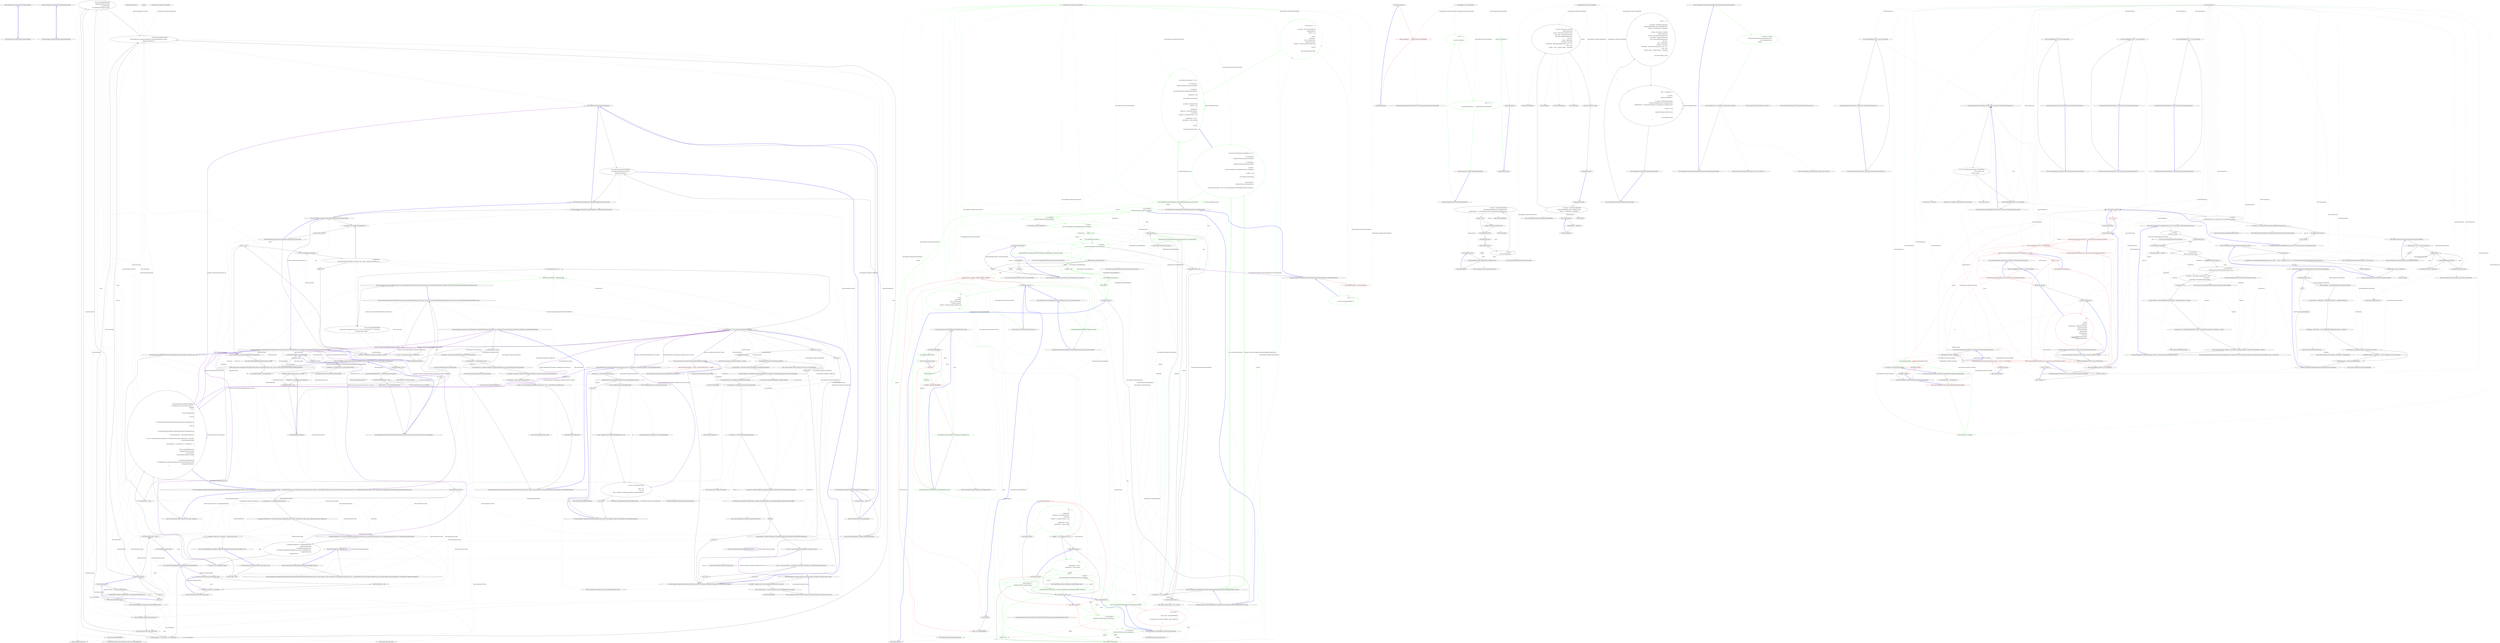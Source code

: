 digraph  {
n0 [label="Entry Nancy.Diagnostics.DiagnosticModule.DiagnosticModule()", span="4-4", cluster="Nancy.Diagnostics.DiagnosticModule.DiagnosticModule()"];
n1 [label="Exit Nancy.Diagnostics.DiagnosticModule.DiagnosticModule()", span="4-4", cluster="Nancy.Diagnostics.DiagnosticModule.DiagnosticModule()"];
n2 [label="Entry Nancy.Diagnostics.DiagnosticModule.DiagnosticModule(string)", span="9-9", cluster="Nancy.Diagnostics.DiagnosticModule.DiagnosticModule(string)"];
n3 [label="Exit Nancy.Diagnostics.DiagnosticModule.DiagnosticModule(string)", span="9-9", cluster="Nancy.Diagnostics.DiagnosticModule.DiagnosticModule(string)"];
m0_36 [label="Entry string.IsNullOrEmpty(string)", span="0-0", cluster="string.IsNullOrEmpty(string)", file="DiagnosticsHook.cs"];
m0_147 [label="Entry Nancy.Diagnostics.DiagnosticsSession.GenerateRandomSalt()", span="15-15", cluster="Nancy.Diagnostics.DiagnosticsSession.GenerateRandomSalt()", file="DiagnosticsHook.cs"];
m0_63 [label="ExecuteRoutePreReq(ctx, resolveResultPreReq)", span="118-118", cluster="Nancy.Diagnostics.DiagnosticsHook.ExecuteDiagnostics(Nancy.NancyContext, Nancy.Routing.IRouteResolver, Nancy.Diagnostics.DiagnosticsConfiguration, Nancy.DefaultObjectSerializer)", file="DiagnosticsHook.cs"];
m0_64 [label="ctx.Response == null", span="120-120", cluster="Nancy.Diagnostics.DiagnosticsHook.ExecuteDiagnostics(Nancy.NancyContext, Nancy.Routing.IRouteResolver, Nancy.Diagnostics.DiagnosticsConfiguration, Nancy.DefaultObjectSerializer)", file="DiagnosticsHook.cs"];
m0_65 [label="ctx.Response = resolveResult.Item1.Invoke(resolveResult.Item2)", span="122-122", cluster="Nancy.Diagnostics.DiagnosticsHook.ExecuteDiagnostics(Nancy.NancyContext, Nancy.Routing.IRouteResolver, Nancy.Diagnostics.DiagnosticsConfiguration, Nancy.DefaultObjectSerializer)", file="DiagnosticsHook.cs"];
m0_80 [label="Entry string.ToUpperInvariant()", span="0-0", cluster="string.ToUpperInvariant()", file="DiagnosticsHook.cs"];
m0_45 [label="Exit Nancy.Diagnostics.DiagnosticsHook.Disable(Nancy.Bootstrapper.IPipelines)", span="79-79", cluster="Nancy.Diagnostics.DiagnosticsHook.Disable(Nancy.Bootstrapper.IPipelines)", file="DiagnosticsHook.cs"];
m0_46 [label="Entry Nancy.NamedPipelineBase<TDelegate>.RemoveByName(string)", span="196-196", cluster="Nancy.NamedPipelineBase<TDelegate>.RemoveByName(string)", file="DiagnosticsHook.cs"];
m0_47 [label="return (StaticConfiguration.IsRunningDebug)\r\n                       ? new DiagnosticsViewRenderer(ctx)[''help'']\r\n                       : HttpStatusCode.NotFound;", span="86-88", cluster="Nancy.Diagnostics.DiagnosticsHook.GetDiagnosticsHelpView(Nancy.NancyContext)", file="DiagnosticsHook.cs"];
m0_125 [label="Entry Nancy.Cryptography.Base64Helpers.GetBase64Length(int)", span="11-11", cluster="Nancy.Cryptography.Base64Helpers.GetBase64Length(int)", file="DiagnosticsHook.cs"];
m0_10 [label="Exit Nancy.Testing.BrowserContext.Body(string)", span="75-75", cluster="Nancy.Testing.BrowserContext.Body(string)", file="DiagnosticsHook.cs"];
m0_131 [label="Entry Nancy.DefaultObjectSerializer.Deserialize(string)", span="38-38", cluster="Nancy.DefaultObjectSerializer.Deserialize(string)", file="DiagnosticsHook.cs"];
m0_51 [label="var renderer = new DiagnosticsViewRenderer(ctx)", span="93-93", cluster="Nancy.Diagnostics.DiagnosticsHook.GetDiagnosticsLoginView(Nancy.NancyContext)", file="DiagnosticsHook.cs"];
m0_56 [label="var view = GetDiagnosticsLoginView(ctx)", span="104-104", cluster="Nancy.Diagnostics.DiagnosticsHook.ExecuteDiagnostics(Nancy.NancyContext, Nancy.Routing.IRouteResolver, Nancy.Diagnostics.DiagnosticsConfiguration, Nancy.DefaultObjectSerializer)", file="DiagnosticsHook.cs"];
m0_55 [label="session == null", span="102-102", cluster="Nancy.Diagnostics.DiagnosticsHook.ExecuteDiagnostics(Nancy.NancyContext, Nancy.Routing.IRouteResolver, Nancy.Diagnostics.DiagnosticsConfiguration, Nancy.DefaultObjectSerializer)", file="DiagnosticsHook.cs"];
m0_53 [label="Exit Nancy.Diagnostics.DiagnosticsHook.GetDiagnosticsLoginView(Nancy.NancyContext)", span="91-91", cluster="Nancy.Diagnostics.DiagnosticsHook.GetDiagnosticsLoginView(Nancy.NancyContext)", file="DiagnosticsHook.cs"];
m0_54 [label="var session = GetSession(ctx, diagnosticsConfiguration, serializer)", span="100-100", cluster="Nancy.Diagnostics.DiagnosticsHook.ExecuteDiagnostics(Nancy.NancyContext, Nancy.Routing.IRouteResolver, Nancy.Diagnostics.DiagnosticsConfiguration, Nancy.DefaultObjectSerializer)", file="DiagnosticsHook.cs"];
m0_52 [label="return renderer[''login''];", span="95-95", cluster="Nancy.Diagnostics.DiagnosticsHook.GetDiagnosticsLoginView(Nancy.NancyContext)", file="DiagnosticsHook.cs"];
m0_57 [label="view.AddCookie(\r\n                    new NancyCookie(DiagsCookieName, String.Empty, true) { Expires = DateTime.Now.AddDays(-1) })", span="106-107", cluster="Nancy.Diagnostics.DiagnosticsHook.ExecuteDiagnostics(Nancy.NancyContext, Nancy.Routing.IRouteResolver, Nancy.Diagnostics.DiagnosticsConfiguration, Nancy.DefaultObjectSerializer)", file="DiagnosticsHook.cs"];
m0_66 [label="ctx.Request.Method.ToUpperInvariant() == ''HEAD''", span="125-125", cluster="Nancy.Diagnostics.DiagnosticsHook.ExecuteDiagnostics(Nancy.NancyContext, Nancy.Routing.IRouteResolver, Nancy.Diagnostics.DiagnosticsConfiguration, Nancy.DefaultObjectSerializer)", file="DiagnosticsHook.cs"];
m0_17 [label="this.Values.Body = body", span="98-98", cluster="Nancy.Testing.BrowserContext.Body(System.IO.Stream, string)", file="DiagnosticsHook.cs"];
m0_18 [label="this.Header(''Content-Type'', contentType ?? ''application/octet-stream'')", span="99-99", cluster="Nancy.Testing.BrowserContext.Body(System.IO.Stream, string)", file="DiagnosticsHook.cs"];
m0_33 [label="this.Values.Headers[name] = values", span="136-136", cluster="Nancy.Testing.BrowserContext.Header(string, string)", file="DiagnosticsHook.cs"];
m0_62 [label="var resolveResultPostReq = resolveResult.Item4", span="117-117", cluster="Nancy.Diagnostics.DiagnosticsHook.ExecuteDiagnostics(Nancy.NancyContext, Nancy.Routing.IRouteResolver, Nancy.Diagnostics.DiagnosticsConfiguration, Nancy.DefaultObjectSerializer)", file="DiagnosticsHook.cs"];
m0_76 [label="this.Values.ClientCertificate = certificatesFound[0]", span="237-237", cluster="Nancy.Testing.BrowserContext.Certificate(System.Security.Cryptography.X509Certificates.StoreLocation, System.Security.Cryptography.X509Certificates.StoreName, System.Security.Cryptography.X509Certificates.X509FindType, object)", file="DiagnosticsHook.cs", color=green, community=0];
m0_15 [label="Entry Nancy.Routing.DefaultRoutePatternMatcher.DefaultRoutePatternMatcher()", span="13-13", cluster="Nancy.Routing.DefaultRoutePatternMatcher.DefaultRoutePatternMatcher()", file="DiagnosticsHook.cs"];
m0_29 [label="resourceNamespace += string.Format(''.{0}'', path.Replace('\\', '.'))", span="64-64", cluster="lambda expression", file="DiagnosticsHook.cs"];
m0_30 [label="return new EmbeddedFileResponse(\r\n                                typeof(DiagnosticsHook).Assembly,\r\n                                resourceNamespace,\r\n                                Path.GetFileName(ctx.Request.Url.Path));", span="67-70", cluster="lambda expression", file="DiagnosticsHook.cs"];
m0_31 [label="return diagnosticsConfiguration.Valid\r\n                                   ? ExecuteDiagnostics(ctx, diagnosticsRouteResolver, diagnosticsConfiguration, serializer)\r\n                                   : GetDiagnosticsHelpView(ctx);", span="73-75", cluster="lambda expression", file="DiagnosticsHook.cs"];
m0_32 [label="Exit lambda expression", span="45-76", cluster="lambda expression", file="DiagnosticsHook.cs"];
m0_34 [label="Entry string.Replace(string, string)", span="0-0", cluster="string.Replace(string, string)", file="DiagnosticsHook.cs"];
m0_43 [label="this.Values.Protocol = ''https''", span="152-152", cluster="Nancy.Testing.BrowserContext.HttpsRequest()", file="DiagnosticsHook.cs"];
m0_44 [label="Exit Nancy.Testing.BrowserContext.HttpsRequest()", span="150-150", cluster="Nancy.Testing.BrowserContext.HttpsRequest()", file="DiagnosticsHook.cs"];
m0_58 [label="return view;", span="109-109", cluster="Nancy.Diagnostics.DiagnosticsHook.ExecuteDiagnostics(Nancy.NancyContext, Nancy.Routing.IRouteResolver, Nancy.Diagnostics.DiagnosticsConfiguration, Nancy.DefaultObjectSerializer)", file="DiagnosticsHook.cs"];
m0_78 [label="Entry Nancy.Diagnostics.DiagnosticsHook.ExecuteRoutePreReq(Nancy.NancyContext, System.Func<Nancy.NancyContext, Nancy.Response>)", span="236-236", cluster="Nancy.Diagnostics.DiagnosticsHook.ExecuteRoutePreReq(Nancy.NancyContext, System.Func<Nancy.NancyContext, Nancy.Response>)", file="DiagnosticsHook.cs"];
m0_0 [label="Entry Nancy.Diagnostics.DiagnosticsHook.Enable(Nancy.Diagnostics.DiagnosticsConfiguration, Nancy.Bootstrapper.IPipelines, System.Collections.Generic.IEnumerable<Nancy.Diagnostics.IDiagnosticsProvider>, Nancy.IRootPathProvider, System.Collections.Generic.IEnumerable<Nancy.ISerializer>, Nancy.Diagnostics.IRequestTracing, Nancy.Bootstrapper.NancyInternalConfiguration, Nancy.ModelBinding.IModelBinderLocator, System.Collections.Generic.IEnumerable<Nancy.Responses.Negotiation.IResponseProcessor>)", span="26-26", cluster="Nancy.Diagnostics.DiagnosticsHook.Enable(Nancy.Diagnostics.DiagnosticsConfiguration, Nancy.Bootstrapper.IPipelines, System.Collections.Generic.IEnumerable<Nancy.Diagnostics.IDiagnosticsProvider>, Nancy.IRootPathProvider, System.Collections.Generic.IEnumerable<Nancy.ISerializer>, Nancy.Diagnostics.IRequestTracing, Nancy.Bootstrapper.NancyInternalConfiguration, Nancy.ModelBinding.IModelBinderLocator, System.Collections.Generic.IEnumerable<Nancy.Responses.Negotiation.IResponseProcessor>)", file="DiagnosticsHook.cs"];
m0_1 [label="var keyGenerator = new DefaultModuleKeyGenerator()", span="28-28", cluster="Nancy.Diagnostics.DiagnosticsHook.Enable(Nancy.Diagnostics.DiagnosticsConfiguration, Nancy.Bootstrapper.IPipelines, System.Collections.Generic.IEnumerable<Nancy.Diagnostics.IDiagnosticsProvider>, Nancy.IRootPathProvider, System.Collections.Generic.IEnumerable<Nancy.ISerializer>, Nancy.Diagnostics.IRequestTracing, Nancy.Bootstrapper.NancyInternalConfiguration, Nancy.ModelBinding.IModelBinderLocator, System.Collections.Generic.IEnumerable<Nancy.Responses.Negotiation.IResponseProcessor>)", file="DiagnosticsHook.cs"];
m0_2 [label="var diagnosticsModuleCatalog = new DiagnosticsModuleCatalog(keyGenerator, providers, rootPathProvider, requestTracing, configuration, diagnosticsConfiguration)", span="29-29", cluster="Nancy.Diagnostics.DiagnosticsHook.Enable(Nancy.Diagnostics.DiagnosticsConfiguration, Nancy.Bootstrapper.IPipelines, System.Collections.Generic.IEnumerable<Nancy.Diagnostics.IDiagnosticsProvider>, Nancy.IRootPathProvider, System.Collections.Generic.IEnumerable<Nancy.ISerializer>, Nancy.Diagnostics.IRequestTracing, Nancy.Bootstrapper.NancyInternalConfiguration, Nancy.ModelBinding.IModelBinderLocator, System.Collections.Generic.IEnumerable<Nancy.Responses.Negotiation.IResponseProcessor>)", file="DiagnosticsHook.cs"];
m0_3 [label="var diagnosticsRouteCache = new RouteCache(diagnosticsModuleCatalog, keyGenerator, new DefaultNancyContextFactory(), new DefaultRouteSegmentExtractor(), new DefaultRouteDescriptionProvider())", span="31-31", cluster="Nancy.Diagnostics.DiagnosticsHook.Enable(Nancy.Diagnostics.DiagnosticsConfiguration, Nancy.Bootstrapper.IPipelines, System.Collections.Generic.IEnumerable<Nancy.Diagnostics.IDiagnosticsProvider>, Nancy.IRootPathProvider, System.Collections.Generic.IEnumerable<Nancy.ISerializer>, Nancy.Diagnostics.IRequestTracing, Nancy.Bootstrapper.NancyInternalConfiguration, Nancy.ModelBinding.IModelBinderLocator, System.Collections.Generic.IEnumerable<Nancy.Responses.Negotiation.IResponseProcessor>)", file="DiagnosticsHook.cs"];
m0_4 [label="var diagnosticsRouteResolver = new DefaultRouteResolver(\r\n                diagnosticsModuleCatalog,\r\n                new DefaultRoutePatternMatcher(),\r\n                new DiagnosticsModuleBuilder(rootPathProvider, serializers, modelBinderLocator),\r\n                diagnosticsRouteCache,\r\n                responseProcessors)", span="33-38", cluster="Nancy.Diagnostics.DiagnosticsHook.Enable(Nancy.Diagnostics.DiagnosticsConfiguration, Nancy.Bootstrapper.IPipelines, System.Collections.Generic.IEnumerable<Nancy.Diagnostics.IDiagnosticsProvider>, Nancy.IRootPathProvider, System.Collections.Generic.IEnumerable<Nancy.ISerializer>, Nancy.Diagnostics.IRequestTracing, Nancy.Bootstrapper.NancyInternalConfiguration, Nancy.ModelBinding.IModelBinderLocator, System.Collections.Generic.IEnumerable<Nancy.Responses.Negotiation.IResponseProcessor>)", file="DiagnosticsHook.cs"];
m0_5 [label="var serializer = new DefaultObjectSerializer()", span="40-40", cluster="Nancy.Diagnostics.DiagnosticsHook.Enable(Nancy.Diagnostics.DiagnosticsConfiguration, Nancy.Bootstrapper.IPipelines, System.Collections.Generic.IEnumerable<Nancy.Diagnostics.IDiagnosticsProvider>, Nancy.IRootPathProvider, System.Collections.Generic.IEnumerable<Nancy.ISerializer>, Nancy.Diagnostics.IRequestTracing, Nancy.Bootstrapper.NancyInternalConfiguration, Nancy.ModelBinding.IModelBinderLocator, System.Collections.Generic.IEnumerable<Nancy.Responses.Negotiation.IResponseProcessor>)", file="DiagnosticsHook.cs"];
m0_6 [label="pipelines.BeforeRequest.AddItemToStartOfPipeline(\r\n                new PipelineItem<Func<NancyContext, Response>>(\r\n                    PipelineKey,\r\n                    ctx =>\r\n                    {\r\n                        if (!ctx.ControlPanelEnabled)\r\n                        {\r\n                            return null;\r\n                        }\r\n\r\n                        if (!ctx.Request.Path.StartsWith(ControlPanelPrefix, StringComparison.OrdinalIgnoreCase))\r\n                        {\r\n                            return null;\r\n                        }\r\n\r\n                        if (ctx.Request.Path.StartsWith(ResourcePrefix, StringComparison.OrdinalIgnoreCase))\r\n                        {\r\n                            var resourceNamespace = ''Nancy.Diagnostics.Resources'';\r\n\r\n                            var path = Path.GetDirectoryName(ctx.Request.Url.Path.Replace(ResourcePrefix, string.Empty)) ?? string.Empty;\r\n                            if (!string.IsNullOrEmpty(path))\r\n                            {\r\n                                resourceNamespace += string.Format(''.{0}'', path.Replace('\\', '.'));\r\n                            }\r\n\r\n                            return new EmbeddedFileResponse(\r\n                                typeof(DiagnosticsHook).Assembly,\r\n                                resourceNamespace,\r\n                                Path.GetFileName(ctx.Request.Url.Path));\r\n                        }\r\n\r\n                        return diagnosticsConfiguration.Valid\r\n                                   ? ExecuteDiagnostics(ctx, diagnosticsRouteResolver, diagnosticsConfiguration, serializer)\r\n                                   : GetDiagnosticsHelpView(ctx);\r\n                    }))", span="42-76", cluster="Nancy.Diagnostics.DiagnosticsHook.Enable(Nancy.Diagnostics.DiagnosticsConfiguration, Nancy.Bootstrapper.IPipelines, System.Collections.Generic.IEnumerable<Nancy.Diagnostics.IDiagnosticsProvider>, Nancy.IRootPathProvider, System.Collections.Generic.IEnumerable<Nancy.ISerializer>, Nancy.Diagnostics.IRequestTracing, Nancy.Bootstrapper.NancyInternalConfiguration, Nancy.ModelBinding.IModelBinderLocator, System.Collections.Generic.IEnumerable<Nancy.Responses.Negotiation.IResponseProcessor>)", file="DiagnosticsHook.cs"];
m0_48 [label="Exit Nancy.Diagnostics.DiagnosticsHook.GetDiagnosticsHelpView(Nancy.NancyContext)", span="84-84", cluster="Nancy.Diagnostics.DiagnosticsHook.GetDiagnosticsHelpView(Nancy.NancyContext)", file="DiagnosticsHook.cs"];
m0_49 [label="Entry Nancy.Diagnostics.DiagnosticsViewRenderer.DiagnosticsViewRenderer(Nancy.NancyContext)", span="15-15", cluster="Nancy.Diagnostics.DiagnosticsViewRenderer.DiagnosticsViewRenderer(Nancy.NancyContext)", file="DiagnosticsHook.cs"];
m0_50 [label="Entry Nancy.Diagnostics.DiagnosticsHook.GetDiagnosticsLoginView(Nancy.NancyContext)", span="91-91", cluster="Nancy.Diagnostics.DiagnosticsHook.GetDiagnosticsLoginView(Nancy.NancyContext)", file="DiagnosticsHook.cs"];
m0_42 [label="Entry Nancy.Testing.BrowserContext.HttpsRequest()", span="150-150", cluster="Nancy.Testing.BrowserContext.HttpsRequest()", file="DiagnosticsHook.cs"];
m0_67 [label="ctx.Response = new HeadResponse(ctx.Response)", span="127-127", cluster="Nancy.Diagnostics.DiagnosticsHook.ExecuteDiagnostics(Nancy.NancyContext, Nancy.Routing.IRouteResolver, Nancy.Diagnostics.DiagnosticsConfiguration, Nancy.DefaultObjectSerializer)", file="DiagnosticsHook.cs"];
m0_68 [label="resolveResultPostReq != null", span="130-130", cluster="Nancy.Diagnostics.DiagnosticsHook.ExecuteDiagnostics(Nancy.NancyContext, Nancy.Routing.IRouteResolver, Nancy.Diagnostics.DiagnosticsConfiguration, Nancy.DefaultObjectSerializer)", file="DiagnosticsHook.cs"];
m0_69 [label="resolveResultPostReq.Invoke(ctx)", span="132-132", cluster="Nancy.Diagnostics.DiagnosticsHook.ExecuteDiagnostics(Nancy.NancyContext, Nancy.Routing.IRouteResolver, Nancy.Diagnostics.DiagnosticsConfiguration, Nancy.DefaultObjectSerializer)", file="DiagnosticsHook.cs"];
m0_7 [label="Entry System.Collections.Generic.Dictionary<TKey, TValue>.Dictionary()", span="0-0", cluster="System.Collections.Generic.Dictionary<TKey, TValue>.Dictionary()", file="DiagnosticsHook.cs"];
m0_79 [label="Entry Nancy.Routing.Route.Invoke(Nancy.DynamicDictionary)", span="54-54", cluster="Nancy.Routing.Route.Invoke(Nancy.DynamicDictionary)", file="DiagnosticsHook.cs"];
m0_20 [label="Entry lambda expression", span="45-76", cluster="lambda expression", file="DiagnosticsHook.cs"];
m0_21 [label="!ctx.ControlPanelEnabled", span="47-47", cluster="lambda expression", file="DiagnosticsHook.cs"];
m0_23 [label="!ctx.Request.Path.StartsWith(ControlPanelPrefix, StringComparison.OrdinalIgnoreCase)", span="52-52", cluster="lambda expression", file="DiagnosticsHook.cs"];
m0_22 [label="return null;", span="49-49", cluster="lambda expression", file="DiagnosticsHook.cs"];
m0_24 [label="return null;", span="54-54", cluster="lambda expression", file="DiagnosticsHook.cs"];
m0_40 [label="this.Values.Protocol = ''http''", span="144-144", cluster="Nancy.Testing.BrowserContext.HttpRequest()", file="DiagnosticsHook.cs"];
m0_39 [label="Entry Nancy.Responses.EmbeddedFileResponse.EmbeddedFileResponse(System.Reflection.Assembly, string, string)", span="18-18", cluster="Nancy.Responses.EmbeddedFileResponse.EmbeddedFileResponse(System.Reflection.Assembly, string, string)", file="DiagnosticsHook.cs"];
m0_41 [label="Entry Nancy.Diagnostics.DiagnosticsHook.ExecuteDiagnostics(Nancy.NancyContext, Nancy.Routing.IRouteResolver, Nancy.Diagnostics.DiagnosticsConfiguration, Nancy.DefaultObjectSerializer)", span="98-98", cluster="Nancy.Diagnostics.DiagnosticsHook.ExecuteDiagnostics(Nancy.NancyContext, Nancy.Routing.IRouteResolver, Nancy.Diagnostics.DiagnosticsConfiguration, Nancy.DefaultObjectSerializer)", file="DiagnosticsHook.cs"];
m0_124 [label="Entry Nancy.Helpers.HttpUtility.UrlDecode(string)", span="103-103", cluster="Nancy.Helpers.HttpUtility.UrlDecode(string)", file="DiagnosticsHook.cs"];
m0_157 [label="Entry System.Func<T, TResult>.Invoke(T)", span="0-0", cluster="System.Func<T, TResult>.Invoke(T)", file="DiagnosticsHook.cs"];
m0_75 [label="throw new InvalidOperationException(\r\n                    String.Format(''No certificates found in {0} {1} with a {2} that looks like \''{3}\'''', storeLocation,\r\n                                  storeName, findType, findBy));", span="232-234", cluster="Nancy.Testing.BrowserContext.Certificate(System.Security.Cryptography.X509Certificates.StoreLocation, System.Security.Cryptography.X509Certificates.StoreName, System.Security.Cryptography.X509Certificates.X509FindType, object)", file="DiagnosticsHook.cs"];
m0_97 [label="Entry Nancy.Cryptography.IHmacProvider.GenerateHmac(string)", span="17-17", cluster="Nancy.Cryptography.IHmacProvider.GenerateHmac(string)", file="DiagnosticsHook.cs"];
m0_16 [label="Entry Nancy.Testing.BrowserContext.Body(System.IO.Stream, string)", span="96-96", cluster="Nancy.Testing.BrowserContext.Body(System.IO.Stream, string)", file="DiagnosticsHook.cs"];
m0_25 [label="Entry string.IsNullOrEmpty(string)", span="0-0", cluster="string.IsNullOrEmpty(string)", file="DiagnosticsHook.cs"];
m0_27 [label="Entry Nancy.Helpers.HttpUtility.UrlEncode(string)", span="378-378", cluster="Nancy.Helpers.HttpUtility.UrlEncode(string)", file="DiagnosticsHook.cs"];
m0_26 [label="Entry System.InvalidOperationException.InvalidOperationException(string)", span="0-0", cluster="System.InvalidOperationException.InvalidOperationException(string)", file="DiagnosticsHook.cs"];
m0_28 [label="Entry string.Format(string, object, object, object)", span="0-0", cluster="string.Format(string, object, object, object)", file="DiagnosticsHook.cs"];
m0_38 [label="Entry string.Format(string, object)", span="0-0", cluster="string.Format(string, object)", file="DiagnosticsHook.cs"];
m0_121 [label="Entry Nancy.Diagnostics.DiagnosticsHook.IsLoginRequest(Nancy.NancyContext)", span="230-230", cluster="Nancy.Diagnostics.DiagnosticsHook.IsLoginRequest(Nancy.NancyContext)", file="DiagnosticsHook.cs"];
m0_149 [label="return context.Request.Method == ''POST'' && context.Request.Path == ''/_Nancy/'';", span="233-233", cluster="Nancy.Diagnostics.DiagnosticsHook.IsLoginRequest(Nancy.NancyContext)", color=red, community=0, file="DiagnosticsHook.cs"];
m0_150 [label="Exit Nancy.Diagnostics.DiagnosticsHook.IsLoginRequest(Nancy.NancyContext)", span="230-230", cluster="Nancy.Diagnostics.DiagnosticsHook.IsLoginRequest(Nancy.NancyContext)", file="DiagnosticsHook.cs"];
m0_37 [label="Entry string.Replace(char, char)", span="0-0", cluster="string.Replace(char, char)", file="DiagnosticsHook.cs"];
m0_8 [label="Entry Nancy.Bootstrapper.DefaultModuleKeyGenerator.DefaultModuleKeyGenerator()", span="7-7", cluster="Nancy.Bootstrapper.DefaultModuleKeyGenerator.DefaultModuleKeyGenerator()", file="DiagnosticsHook.cs"];
m0_9 [label="Entry Nancy.Diagnostics.DiagnosticsModuleCatalog.DiagnosticsModuleCatalog(Nancy.Bootstrapper.IModuleKeyGenerator, System.Collections.Generic.IEnumerable<Nancy.Diagnostics.IDiagnosticsProvider>, Nancy.IRootPathProvider, Nancy.Diagnostics.IRequestTracing, Nancy.Bootstrapper.NancyInternalConfiguration, Nancy.Diagnostics.DiagnosticsConfiguration)", span="13-13", cluster="Nancy.Diagnostics.DiagnosticsModuleCatalog.DiagnosticsModuleCatalog(Nancy.Bootstrapper.IModuleKeyGenerator, System.Collections.Generic.IEnumerable<Nancy.Diagnostics.IDiagnosticsProvider>, Nancy.IRootPathProvider, Nancy.Diagnostics.IRequestTracing, Nancy.Bootstrapper.NancyInternalConfiguration, Nancy.Diagnostics.DiagnosticsConfiguration)", file="DiagnosticsHook.cs"];
m0_126 [label="Entry string.Substring(int)", span="0-0", cluster="string.Substring(int)", file="DiagnosticsHook.cs"];
m0_77 [label="Exit Nancy.Testing.BrowserContext.Certificate(System.Security.Cryptography.X509Certificates.StoreLocation, System.Security.Cryptography.X509Certificates.StoreName, System.Security.Cryptography.X509Certificates.X509FindType, object)", span="223-223", cluster="Nancy.Testing.BrowserContext.Certificate(System.Security.Cryptography.X509Certificates.StoreLocation, System.Security.Cryptography.X509Certificates.StoreName, System.Security.Cryptography.X509Certificates.X509FindType, object)", file="DiagnosticsHook.cs"];
m0_19 [label="Entry Nancy.NamedPipelineBase<TDelegate>.AddItemToStartOfPipeline(Nancy.PipelineItem<TDelegate>, bool)", span="58-58", cluster="Nancy.NamedPipelineBase<TDelegate>.AddItemToStartOfPipeline(Nancy.PipelineItem<TDelegate>, bool)", file="DiagnosticsHook.cs"];
m0_73 [label="var certificatesFound = store.Certificates.Find(findType, findBy, false)", span="228-228", cluster="Nancy.Testing.BrowserContext.Certificate(System.Security.Cryptography.X509Certificates.StoreLocation, System.Security.Cryptography.X509Certificates.StoreName, System.Security.Cryptography.X509Certificates.X509FindType, object)", file="DiagnosticsHook.cs"];
m0_100 [label="context.Request == null", span="162-162", cluster="Nancy.Diagnostics.DiagnosticsHook.GetSession(Nancy.NancyContext, Nancy.Diagnostics.DiagnosticsConfiguration, Nancy.DefaultObjectSerializer)", file="DiagnosticsHook.cs"];
m0_102 [label="IsLoginRequest(context)", span="167-167", cluster="Nancy.Diagnostics.DiagnosticsHook.GetSession(Nancy.NancyContext, Nancy.Diagnostics.DiagnosticsConfiguration, Nancy.DefaultObjectSerializer)", file="DiagnosticsHook.cs"];
m0_103 [label="return ProcessLogin(context, diagnosticsConfiguration, serializer);", span="169-169", cluster="Nancy.Diagnostics.DiagnosticsHook.GetSession(Nancy.NancyContext, Nancy.Diagnostics.DiagnosticsConfiguration, Nancy.DefaultObjectSerializer)", file="DiagnosticsHook.cs"];
m0_104 [label="!context.Request.Cookies.ContainsKey(DiagsCookieName)", span="172-172", cluster="Nancy.Diagnostics.DiagnosticsHook.GetSession(Nancy.NancyContext, Nancy.Diagnostics.DiagnosticsConfiguration, Nancy.DefaultObjectSerializer)", file="DiagnosticsHook.cs"];
m0_106 [label="var encryptedValue = HttpUtility.UrlDecode(context.Request.Cookies[DiagsCookieName])", span="177-177", cluster="Nancy.Diagnostics.DiagnosticsHook.GetSession(Nancy.NancyContext, Nancy.Diagnostics.DiagnosticsConfiguration, Nancy.DefaultObjectSerializer)", file="DiagnosticsHook.cs"];
m0_107 [label="var hmacStringLength = Base64Helpers.GetBase64Length(diagnosticsConfiguration.CryptographyConfiguration.HmacProvider.HmacLength)", span="178-178", cluster="Nancy.Diagnostics.DiagnosticsHook.GetSession(Nancy.NancyContext, Nancy.Diagnostics.DiagnosticsConfiguration, Nancy.DefaultObjectSerializer)", file="DiagnosticsHook.cs"];
m0_111 [label="var newHmac = diagnosticsConfiguration.CryptographyConfiguration.HmacProvider.GenerateHmac(encryptedSession)", span="183-183", cluster="Nancy.Diagnostics.DiagnosticsHook.GetSession(Nancy.NancyContext, Nancy.Diagnostics.DiagnosticsConfiguration, Nancy.DefaultObjectSerializer)", file="DiagnosticsHook.cs"];
m0_112 [label="var hmacValid = HmacComparer.Compare(newHmac, hmacBytes, diagnosticsConfiguration.CryptographyConfiguration.HmacProvider.HmacLength)", span="184-184", cluster="Nancy.Diagnostics.DiagnosticsHook.GetSession(Nancy.NancyContext, Nancy.Diagnostics.DiagnosticsConfiguration, Nancy.DefaultObjectSerializer)", file="DiagnosticsHook.cs"];
m0_115 [label="var decryptedValue = diagnosticsConfiguration.CryptographyConfiguration.EncryptionProvider.Decrypt(encryptedSession)", span="191-191", cluster="Nancy.Diagnostics.DiagnosticsHook.GetSession(Nancy.NancyContext, Nancy.Diagnostics.DiagnosticsConfiguration, Nancy.DefaultObjectSerializer)", file="DiagnosticsHook.cs"];
m0_116 [label="var session = serializer.Deserialize(decryptedValue) as DiagnosticsSession", span="192-192", cluster="Nancy.Diagnostics.DiagnosticsHook.GetSession(Nancy.NancyContext, Nancy.Diagnostics.DiagnosticsConfiguration, Nancy.DefaultObjectSerializer)", file="DiagnosticsHook.cs"];
m0_117 [label="session == null || session.Expiry < DateTime.Now || !SessionPasswordValid(session, diagnosticsConfiguration.Password)", span="194-194", cluster="Nancy.Diagnostics.DiagnosticsHook.GetSession(Nancy.NancyContext, Nancy.Diagnostics.DiagnosticsConfiguration, Nancy.DefaultObjectSerializer)", file="DiagnosticsHook.cs"];
m0_101 [label="return null;", span="164-164", cluster="Nancy.Diagnostics.DiagnosticsHook.GetSession(Nancy.NancyContext, Nancy.Diagnostics.DiagnosticsConfiguration, Nancy.DefaultObjectSerializer)", file="DiagnosticsHook.cs"];
m0_105 [label="return null;", span="174-174", cluster="Nancy.Diagnostics.DiagnosticsHook.GetSession(Nancy.NancyContext, Nancy.Diagnostics.DiagnosticsConfiguration, Nancy.DefaultObjectSerializer)", file="DiagnosticsHook.cs"];
m0_108 [label="var encryptedSession = encryptedValue.Substring(hmacStringLength)", span="179-179", cluster="Nancy.Diagnostics.DiagnosticsHook.GetSession(Nancy.NancyContext, Nancy.Diagnostics.DiagnosticsConfiguration, Nancy.DefaultObjectSerializer)", file="DiagnosticsHook.cs"];
m0_109 [label="var hmacString = encryptedValue.Substring(0, hmacStringLength)", span="180-180", cluster="Nancy.Diagnostics.DiagnosticsHook.GetSession(Nancy.NancyContext, Nancy.Diagnostics.DiagnosticsConfiguration, Nancy.DefaultObjectSerializer)", file="DiagnosticsHook.cs"];
m0_110 [label="var hmacBytes = Convert.FromBase64String(hmacString)", span="182-182", cluster="Nancy.Diagnostics.DiagnosticsHook.GetSession(Nancy.NancyContext, Nancy.Diagnostics.DiagnosticsConfiguration, Nancy.DefaultObjectSerializer)", file="DiagnosticsHook.cs"];
m0_113 [label="!hmacValid", span="186-186", cluster="Nancy.Diagnostics.DiagnosticsHook.GetSession(Nancy.NancyContext, Nancy.Diagnostics.DiagnosticsConfiguration, Nancy.DefaultObjectSerializer)", file="DiagnosticsHook.cs"];
m0_114 [label="return null;", span="188-188", cluster="Nancy.Diagnostics.DiagnosticsHook.GetSession(Nancy.NancyContext, Nancy.Diagnostics.DiagnosticsConfiguration, Nancy.DefaultObjectSerializer)", file="DiagnosticsHook.cs"];
m0_119 [label="return session;", span="199-199", cluster="Nancy.Diagnostics.DiagnosticsHook.GetSession(Nancy.NancyContext, Nancy.Diagnostics.DiagnosticsConfiguration, Nancy.DefaultObjectSerializer)", file="DiagnosticsHook.cs"];
m0_118 [label="return null;", span="196-196", cluster="Nancy.Diagnostics.DiagnosticsHook.GetSession(Nancy.NancyContext, Nancy.Diagnostics.DiagnosticsConfiguration, Nancy.DefaultObjectSerializer)", file="DiagnosticsHook.cs"];
m0_120 [label="Exit Nancy.Diagnostics.DiagnosticsHook.GetSession(Nancy.NancyContext, Nancy.Diagnostics.DiagnosticsConfiguration, Nancy.DefaultObjectSerializer)", span="160-160", cluster="Nancy.Diagnostics.DiagnosticsHook.GetSession(Nancy.NancyContext, Nancy.Diagnostics.DiagnosticsConfiguration, Nancy.DefaultObjectSerializer)", file="DiagnosticsHook.cs"];
m0_94 [label="Entry System.DateTime.AddMinutes(double)", span="0-0", cluster="System.DateTime.AddMinutes(double)", file="DiagnosticsHook.cs"];
m0_132 [label="Entry Nancy.Diagnostics.DiagnosticsHook.SessionPasswordValid(Nancy.Diagnostics.DiagnosticsSession, string)", span="202-202", cluster="Nancy.Diagnostics.DiagnosticsHook.SessionPasswordValid(Nancy.Diagnostics.DiagnosticsSession, string)", file="DiagnosticsHook.cs"];
m0_133 [label="var newHash = DiagnosticsSession.GenerateSaltedHash(realPassword, session.Salt)", span="204-204", cluster="Nancy.Diagnostics.DiagnosticsHook.SessionPasswordValid(Nancy.Diagnostics.DiagnosticsSession, string)", file="DiagnosticsHook.cs"];
m0_134 [label="return (newHash.Length == session.Hash.Length && newHash.SequenceEqual(session.Hash));", span="206-206", cluster="Nancy.Diagnostics.DiagnosticsHook.SessionPasswordValid(Nancy.Diagnostics.DiagnosticsSession, string)", file="DiagnosticsHook.cs"];
m0_135 [label="Exit Nancy.Diagnostics.DiagnosticsHook.SessionPasswordValid(Nancy.Diagnostics.DiagnosticsSession, string)", span="202-202", cluster="Nancy.Diagnostics.DiagnosticsHook.SessionPasswordValid(Nancy.Diagnostics.DiagnosticsSession, string)", file="DiagnosticsHook.cs"];
m0_59 [label="Entry System.Reflection.Assembly.GetManifestResourceStream(string)", span="0-0", cluster="System.Reflection.Assembly.GetManifestResourceStream(string)", file="DiagnosticsHook.cs"];
m0_60 [label="Entry System.IO.BinaryReader.BinaryReader(System.IO.Stream)", span="0-0", cluster="System.IO.BinaryReader.BinaryReader(System.IO.Stream)", file="DiagnosticsHook.cs"];
m0_70 [label="Entry Nancy.Testing.BrowserContext.Certificate(System.Security.Cryptography.X509Certificates.StoreLocation, System.Security.Cryptography.X509Certificates.StoreName, System.Security.Cryptography.X509Certificates.X509FindType, object)", span="223-223", cluster="Nancy.Testing.BrowserContext.Certificate(System.Security.Cryptography.X509Certificates.StoreLocation, System.Security.Cryptography.X509Certificates.StoreName, System.Security.Cryptography.X509Certificates.X509FindType, object)", file="DiagnosticsHook.cs"];
m0_71 [label="var store = new X509Store(storeName, storeLocation)", span="225-225", cluster="Nancy.Testing.BrowserContext.Certificate(System.Security.Cryptography.X509Certificates.StoreLocation, System.Security.Cryptography.X509Certificates.StoreName, System.Security.Cryptography.X509Certificates.X509FindType, object)", file="DiagnosticsHook.cs"];
m0_61 [label="Entry System.Security.Cryptography.X509Certificates.X509Certificate2.X509Certificate2(byte[], string, System.Security.Cryptography.X509Certificates.X509KeyStorageFlags)", span="0-0", cluster="System.Security.Cryptography.X509Certificates.X509Certificate2.X509Certificate2(byte[], string, System.Security.Cryptography.X509Certificates.X509KeyStorageFlags)", file="DiagnosticsHook.cs"];
m0_72 [label="store.Open(OpenFlags.ReadOnly)", span="227-227", cluster="Nancy.Testing.BrowserContext.Certificate(System.Security.Cryptography.X509Certificates.StoreLocation, System.Security.Cryptography.X509Certificates.StoreName, System.Security.Cryptography.X509Certificates.X509FindType, object)", file="DiagnosticsHook.cs"];
m0_81 [label="Entry string.Format(string, params object[])", span="0-0", cluster="string.Format(string, params object[])", file="DiagnosticsHook.cs"];
m0_74 [label="certificatesFound.Count <= 0", span="230-230", cluster="Nancy.Testing.BrowserContext.Certificate(System.Security.Cryptography.X509Certificates.StoreLocation, System.Security.Cryptography.X509Certificates.StoreName, System.Security.Cryptography.X509Certificates.X509FindType, object)", file="DiagnosticsHook.cs"];
m0_35 [label="Entry System.Collections.Generic.IDictionary<TKey, TValue>.ContainsKey(TKey)", span="0-0", cluster="System.Collections.Generic.IDictionary<TKey, TValue>.ContainsKey(TKey)", file="DiagnosticsHook.cs"];
m0_122 [label="Entry Nancy.Diagnostics.DiagnosticsHook.ProcessLogin(Nancy.NancyContext, Nancy.Diagnostics.DiagnosticsConfiguration, Nancy.DefaultObjectSerializer)", span="209-209", cluster="Nancy.Diagnostics.DiagnosticsHook.ProcessLogin(Nancy.NancyContext, Nancy.Diagnostics.DiagnosticsConfiguration, Nancy.DefaultObjectSerializer)", file="DiagnosticsHook.cs"];
m0_138 [label="string password = context.Request.Form.Password", span="211-211", cluster="Nancy.Diagnostics.DiagnosticsHook.ProcessLogin(Nancy.NancyContext, Nancy.Diagnostics.DiagnosticsConfiguration, Nancy.DefaultObjectSerializer)", file="DiagnosticsHook.cs"];
m0_139 [label="!string.Equals(password, diagnosticsConfiguration.Password, StringComparison.Ordinal)", span="213-213", cluster="Nancy.Diagnostics.DiagnosticsHook.ProcessLogin(Nancy.NancyContext, Nancy.Diagnostics.DiagnosticsConfiguration, Nancy.DefaultObjectSerializer)", file="DiagnosticsHook.cs"];
m0_142 [label="var hash = DiagnosticsSession.GenerateSaltedHash(password, salt)", span="219-219", cluster="Nancy.Diagnostics.DiagnosticsHook.ProcessLogin(Nancy.NancyContext, Nancy.Diagnostics.DiagnosticsConfiguration, Nancy.DefaultObjectSerializer)", file="DiagnosticsHook.cs"];
m0_140 [label="return null;", span="215-215", cluster="Nancy.Diagnostics.DiagnosticsHook.ProcessLogin(Nancy.NancyContext, Nancy.Diagnostics.DiagnosticsConfiguration, Nancy.DefaultObjectSerializer)", file="DiagnosticsHook.cs"];
m0_141 [label="var salt = DiagnosticsSession.GenerateRandomSalt()", span="218-218", cluster="Nancy.Diagnostics.DiagnosticsHook.ProcessLogin(Nancy.NancyContext, Nancy.Diagnostics.DiagnosticsConfiguration, Nancy.DefaultObjectSerializer)", file="DiagnosticsHook.cs"];
m0_143 [label="var session = new DiagnosticsSession\r\n            {\r\n                Hash = hash,\r\n                Salt = salt,\r\n                Expiry = DateTime.Now.AddMinutes(DiagnosticsSessionTimeoutMinutes),\r\n            }", span="220-225", cluster="Nancy.Diagnostics.DiagnosticsHook.ProcessLogin(Nancy.NancyContext, Nancy.Diagnostics.DiagnosticsConfiguration, Nancy.DefaultObjectSerializer)", file="DiagnosticsHook.cs"];
m0_144 [label="return session;", span="227-227", cluster="Nancy.Diagnostics.DiagnosticsHook.ProcessLogin(Nancy.NancyContext, Nancy.Diagnostics.DiagnosticsConfiguration, Nancy.DefaultObjectSerializer)", file="DiagnosticsHook.cs"];
m0_145 [label="Exit Nancy.Diagnostics.DiagnosticsHook.ProcessLogin(Nancy.NancyContext, Nancy.Diagnostics.DiagnosticsConfiguration, Nancy.DefaultObjectSerializer)", span="209-209", cluster="Nancy.Diagnostics.DiagnosticsHook.ProcessLogin(Nancy.NancyContext, Nancy.Diagnostics.DiagnosticsConfiguration, Nancy.DefaultObjectSerializer)", file="DiagnosticsHook.cs"];
m0_82 [label="Nancy.Testing.BrowserContext", span="", cluster="System.Action<T>.Invoke(T)", file="DiagnosticsHook.cs"];
m0_98 [label="Entry System.Convert.ToBase64String(byte[])", span="0-0", cluster="System.Convert.ToBase64String(byte[])", file="DiagnosticsHook.cs"];
m0_148 [label="Entry Nancy.Diagnostics.DiagnosticsSession.DiagnosticsSession()", span="7-7", cluster="Nancy.Diagnostics.DiagnosticsSession.DiagnosticsSession()", file="DiagnosticsHook.cs"];
m0_127 [label="Entry string.Substring(int, int)", span="0-0", cluster="string.Substring(int, int)", file="DiagnosticsHook.cs"];
m0_96 [label="Entry Nancy.Cryptography.IEncryptionProvider.Encrypt(string)", span="12-12", cluster="Nancy.Cryptography.IEncryptionProvider.Encrypt(string)", file="DiagnosticsHook.cs"];
m0_13 [label="this.Header(''Content-Type'', contentType)", span="88-88", cluster="Nancy.Testing.BrowserContext.Body(string, string)", file="DiagnosticsHook.cs"];
m0_95 [label="Entry Nancy.DefaultObjectSerializer.Serialize(object)", span="14-14", cluster="Nancy.DefaultObjectSerializer.Serialize(object)", file="DiagnosticsHook.cs"];
m0_123 [label="Entry System.Collections.Generic.IDictionary<TKey, TValue>.ContainsKey(TKey)", span="0-0", cluster="System.Collections.Generic.IDictionary<TKey, TValue>.ContainsKey(TKey)", file="DiagnosticsHook.cs"];
m0_14 [label="Exit Nancy.Testing.BrowserContext.Body(string, string)", span="85-85", cluster="Nancy.Testing.BrowserContext.Body(string, string)", file="DiagnosticsHook.cs"];
m0_99 [label="Entry string.Format(string, object, object)", span="0-0", cluster="string.Format(string, object, object)", file="DiagnosticsHook.cs"];
m0_12 [label="this.Values.BodyString = body", span="87-87", cluster="Nancy.Testing.BrowserContext.Body(string, string)", file="DiagnosticsHook.cs"];
m0_130 [label="Entry Nancy.Cryptography.IEncryptionProvider.Decrypt(string)", span="19-19", cluster="Nancy.Cryptography.IEncryptionProvider.Decrypt(string)", file="DiagnosticsHook.cs"];
m0_11 [label="Entry Nancy.Testing.BrowserContext.Body(string, string)", span="85-85", cluster="Nancy.Testing.BrowserContext.Body(string, string)", file="DiagnosticsHook.cs"];
m0_129 [label="Entry Nancy.Cryptography.HmacComparer.Compare(byte[], byte[], int)", span="15-15", cluster="Nancy.Cryptography.HmacComparer.Compare(byte[], byte[], int)", file="DiagnosticsHook.cs"];
m0_137 [label="Entry Unk.SequenceEqual", span="", cluster="Unk.SequenceEqual", file="DiagnosticsHook.cs"];
m0_83 [label="Entry Nancy.Diagnostics.DiagnosticsHook.AddUpdateSessionCookie(Nancy.Diagnostics.DiagnosticsSession, Nancy.NancyContext, Nancy.Diagnostics.DiagnosticsConfiguration, Nancy.DefaultObjectSerializer)", span="141-141", cluster="Nancy.Diagnostics.DiagnosticsHook.AddUpdateSessionCookie(Nancy.Diagnostics.DiagnosticsSession, Nancy.NancyContext, Nancy.Diagnostics.DiagnosticsConfiguration, Nancy.DefaultObjectSerializer)", file="DiagnosticsHook.cs"];
m0_84 [label="context.Response == null", span="143-143", cluster="Nancy.Diagnostics.DiagnosticsHook.AddUpdateSessionCookie(Nancy.Diagnostics.DiagnosticsSession, Nancy.NancyContext, Nancy.Diagnostics.DiagnosticsConfiguration, Nancy.DefaultObjectSerializer)", file="DiagnosticsHook.cs"];
m0_86 [label="session.Expiry = DateTime.Now.AddMinutes(DiagnosticsSessionTimeoutMinutes)", span="148-148", cluster="Nancy.Diagnostics.DiagnosticsHook.AddUpdateSessionCookie(Nancy.Diagnostics.DiagnosticsSession, Nancy.NancyContext, Nancy.Diagnostics.DiagnosticsConfiguration, Nancy.DefaultObjectSerializer)", file="DiagnosticsHook.cs"];
m0_87 [label="var serializedSession = serializer.Serialize(session)", span="149-149", cluster="Nancy.Diagnostics.DiagnosticsHook.AddUpdateSessionCookie(Nancy.Diagnostics.DiagnosticsSession, Nancy.NancyContext, Nancy.Diagnostics.DiagnosticsConfiguration, Nancy.DefaultObjectSerializer)", file="DiagnosticsHook.cs"];
m0_88 [label="var encryptedSession = diagnosticsConfiguration.CryptographyConfiguration.EncryptionProvider.Encrypt(serializedSession)", span="151-151", cluster="Nancy.Diagnostics.DiagnosticsHook.AddUpdateSessionCookie(Nancy.Diagnostics.DiagnosticsSession, Nancy.NancyContext, Nancy.Diagnostics.DiagnosticsConfiguration, Nancy.DefaultObjectSerializer)", file="DiagnosticsHook.cs"];
m0_89 [label="var hmacBytes = diagnosticsConfiguration.CryptographyConfiguration.HmacProvider.GenerateHmac(encryptedSession)", span="152-152", cluster="Nancy.Diagnostics.DiagnosticsHook.AddUpdateSessionCookie(Nancy.Diagnostics.DiagnosticsSession, Nancy.NancyContext, Nancy.Diagnostics.DiagnosticsConfiguration, Nancy.DefaultObjectSerializer)", file="DiagnosticsHook.cs"];
m0_92 [label="context.Response.AddCookie(cookie)", span="157-157", cluster="Nancy.Diagnostics.DiagnosticsHook.AddUpdateSessionCookie(Nancy.Diagnostics.DiagnosticsSession, Nancy.NancyContext, Nancy.Diagnostics.DiagnosticsConfiguration, Nancy.DefaultObjectSerializer)", file="DiagnosticsHook.cs"];
m0_85 [label="return;", span="145-145", cluster="Nancy.Diagnostics.DiagnosticsHook.AddUpdateSessionCookie(Nancy.Diagnostics.DiagnosticsSession, Nancy.NancyContext, Nancy.Diagnostics.DiagnosticsConfiguration, Nancy.DefaultObjectSerializer)", file="DiagnosticsHook.cs"];
m0_91 [label="var cookie = new NancyCookie(DiagsCookieName, String.Format(''{1}{0}'', encryptedSession, hmacString), true)", span="155-155", cluster="Nancy.Diagnostics.DiagnosticsHook.AddUpdateSessionCookie(Nancy.Diagnostics.DiagnosticsSession, Nancy.NancyContext, Nancy.Diagnostics.DiagnosticsConfiguration, Nancy.DefaultObjectSerializer)", file="DiagnosticsHook.cs"];
m0_90 [label="var hmacString = Convert.ToBase64String(hmacBytes)", span="153-153", cluster="Nancy.Diagnostics.DiagnosticsHook.AddUpdateSessionCookie(Nancy.Diagnostics.DiagnosticsSession, Nancy.NancyContext, Nancy.Diagnostics.DiagnosticsConfiguration, Nancy.DefaultObjectSerializer)", file="DiagnosticsHook.cs"];
m0_93 [label="Exit Nancy.Diagnostics.DiagnosticsHook.AddUpdateSessionCookie(Nancy.Diagnostics.DiagnosticsSession, Nancy.NancyContext, Nancy.Diagnostics.DiagnosticsConfiguration, Nancy.DefaultObjectSerializer)", span="141-141", cluster="Nancy.Diagnostics.DiagnosticsHook.AddUpdateSessionCookie(Nancy.Diagnostics.DiagnosticsSession, Nancy.NancyContext, Nancy.Diagnostics.DiagnosticsConfiguration, Nancy.DefaultObjectSerializer)", file="DiagnosticsHook.cs"];
m0_128 [label="Entry System.Convert.FromBase64String(string)", span="0-0", cluster="System.Convert.FromBase64String(string)", file="DiagnosticsHook.cs"];
m0_146 [label="Entry string.Equals(string, string, System.StringComparison)", span="0-0", cluster="string.Equals(string, string, System.StringComparison)", file="DiagnosticsHook.cs"];
m0_136 [label="Entry Nancy.Diagnostics.DiagnosticsSession.GenerateSaltedHash(string, byte[])", span="44-44", cluster="Nancy.Diagnostics.DiagnosticsSession.GenerateSaltedHash(string, byte[])", file="DiagnosticsHook.cs"];
m0_151 [label="resolveResultPreReq == null", span="238-238", cluster="Nancy.Diagnostics.DiagnosticsHook.ExecuteRoutePreReq(Nancy.NancyContext, System.Func<Nancy.NancyContext, Nancy.Response>)", file="DiagnosticsHook.cs"];
m0_153 [label="var resolveResultPreReqResponse = resolveResultPreReq.Invoke(context)", span="243-243", cluster="Nancy.Diagnostics.DiagnosticsHook.ExecuteRoutePreReq(Nancy.NancyContext, System.Func<Nancy.NancyContext, Nancy.Response>)", file="DiagnosticsHook.cs"];
m0_155 [label="context.Response = resolveResultPreReqResponse", span="247-247", cluster="Nancy.Diagnostics.DiagnosticsHook.ExecuteRoutePreReq(Nancy.NancyContext, System.Func<Nancy.NancyContext, Nancy.Response>)", file="DiagnosticsHook.cs"];
m0_152 [label="return;", span="240-240", cluster="Nancy.Diagnostics.DiagnosticsHook.ExecuteRoutePreReq(Nancy.NancyContext, System.Func<Nancy.NancyContext, Nancy.Response>)", file="DiagnosticsHook.cs"];
m0_154 [label="resolveResultPreReqResponse != null", span="245-245", cluster="Nancy.Diagnostics.DiagnosticsHook.ExecuteRoutePreReq(Nancy.NancyContext, System.Func<Nancy.NancyContext, Nancy.Response>)", file="DiagnosticsHook.cs"];
m0_156 [label="Exit Nancy.Diagnostics.DiagnosticsHook.ExecuteRoutePreReq(Nancy.NancyContext, System.Func<Nancy.NancyContext, Nancy.Response>)", span="236-236", cluster="Nancy.Diagnostics.DiagnosticsHook.ExecuteRoutePreReq(Nancy.NancyContext, System.Func<Nancy.NancyContext, Nancy.Response>)", file="DiagnosticsHook.cs"];
m0_158 [label="Nancy.Diagnostics.DiagnosticsConfiguration", span="", file="DiagnosticsHook.cs"];
m0_159 [label=diagnosticsRouteResolver, span="", file="DiagnosticsHook.cs"];
m0_160 [label=serializer, span="", file="DiagnosticsHook.cs"];
m2_3 [label="Get[''/providers''] = _ =>\r\n            {\r\n                var providers = this.interactiveDiagnostics\r\n                    .AvailableDiagnostics\r\n                    .Select(p => new\r\n                        {\r\n                            p.Name, \r\n                            p.Description, \r\n                            Type = p.GetType().Name, \r\n                            p.GetType().Namespace, \r\n                            Assembly = p.GetType().Assembly.GetName().Name\r\n                        })\r\n                    .ToArray();\r\n\r\n                return Response.AsJson(providers);\r\n            }", span="22-37", cluster="Nancy.Diagnostics.Modules.InteractiveModule.InteractiveModule(Nancy.Diagnostics.IInteractiveDiagnostics)", file="InteractiveModule.cs", color=green, community=0];
m2_31 [label="Entry Nancy.Helpers.HttpUtility.UrlDecode(string)", span="103-103", cluster="Nancy.Helpers.HttpUtility.UrlDecode(string)", file="InteractiveModule.cs"];
m2_73 [label="Entry System.Collections.Generic.List<T>.ToArray()", span="0-0", cluster="System.Collections.Generic.List<T>.ToArray()", file="InteractiveModule.cs"];
m2_19 [label="new\r\n                        {\r\n                            p.Name, \r\n                            p.Description, \r\n                            Type = p.GetType().Name, \r\n                            p.GetType().Namespace, \r\n                            Assembly = p.GetType().Assembly.GetName().Name\r\n                        }", span="26-33", cluster="lambda expression", file="InteractiveModule.cs", color=green, community=0];
m2_53 [label="Entry lambda expression", span="91-116", cluster="lambda expression", file="InteractiveModule.cs"];
m2_71 [label="Entry long.ToString(string)", span="0-0", cluster="long.ToString(string)", file="InteractiveModule.cs"];
m2_74 [label="Entry Nancy.Helpers.CacheHelpers.ReturnNotModified(string, System.DateTime?, Nancy.NancyContext)", span="18-18", cluster="Nancy.Helpers.CacheHelpers.ReturnNotModified(string, System.DateTime?, Nancy.NancyContext)", color=green, community=0, file="InteractiveModule.cs"];
m2_75 [label="Nancy.Responses.GenericFileResponse", span="", cluster="Nancy.Diagnostics.Modules.InteractiveModule.ConvertArgument(string, System.Type)", file="InteractiveModule.cs"];
m2_77 [label=long, span="", cluster="Nancy.Diagnostics.Modules.InteractiveModule.ConvertArgument(string, System.Type)", file="InteractiveModule.cs"];
m2_76 [label=string, span="", cluster="Nancy.Diagnostics.Modules.InteractiveModule.ConvertArgument(string, System.Type)", file="InteractiveModule.cs"];
m2_79 [label="return null;", span="147-147", cluster="Nancy.Diagnostics.Modules.InteractiveModule.ConvertArgument(string, System.Type)", file="InteractiveModule.cs"];
m2_78 [label=FormatException, span="145-145", cluster="Nancy.Diagnostics.Modules.InteractiveModule.ConvertArgument(string, System.Type)", file="InteractiveModule.cs"];
m2_80 [label="Exit Nancy.Diagnostics.Modules.InteractiveModule.ConvertArgument(string, System.Type)", span="131-131", cluster="Nancy.Diagnostics.Modules.InteractiveModule.ConvertArgument(string, System.Type)", file="InteractiveModule.cs"];
m2_21 [label="Entry Nancy.Responses.GenericFileResponse.IsSafeFilePath(string, string)", span="86-86", cluster="Nancy.Responses.GenericFileResponse.IsSafeFilePath(string, string)", file="InteractiveModule.cs"];
m2_17 [label="file.CopyTo(stream, (int)(length < BufferSize ? length : BufferSize))", span="81-81", cluster="lambda expression", file="InteractiveModule.cs", color=red, community=0];
m2_0 [label="Entry Nancy.Diagnostics.Modules.InteractiveModule.InteractiveModule(Nancy.Diagnostics.IInteractiveDiagnostics)", span="12-12", cluster="Nancy.Diagnostics.Modules.InteractiveModule.InteractiveModule(Nancy.Diagnostics.IInteractiveDiagnostics)", file="InteractiveModule.cs"];
m2_1 [label="this.interactiveDiagnostics = interactiveDiagnostics", span="15-15", cluster="Nancy.Diagnostics.Modules.InteractiveModule.InteractiveModule(Nancy.Diagnostics.IInteractiveDiagnostics)", color=red, community=0, file="InteractiveModule.cs"];
m2_2 [label="Get[''/''] = _ =>\r\n            {\r\n                return View[''InteractiveDiagnostics''];\r\n            }", span="17-20", cluster="Nancy.Diagnostics.Modules.InteractiveModule.InteractiveModule(Nancy.Diagnostics.IInteractiveDiagnostics)", file="InteractiveModule.cs", color=green, community=0];
m2_36 [label="SafePaths == null || SafePaths.Count == 0", span="110-110", cluster="Nancy.Responses.GenericFileResponse.InitializeGenericFileResonse(string, string, Nancy.NancyContext)", file="InteractiveModule.cs"];
m2_64 [label="this.Headers[''ETag''] = etag", span="157-157", cluster="Nancy.Responses.GenericFileResponse.SetResponseValues(string, string, Nancy.NancyContext)", file="InteractiveModule.cs"];
m2_4 [label="Get[''/providers/{providerName}''] = ctx =>\r\n            {\r\n                var providerName =\r\n                    HttpUtility.UrlDecode((string)ctx.providerName);\r\n\r\n                var diagnostic = \r\n                    this.interactiveDiagnostics.GetDiagnostic(providerName);\r\n\r\n                if (diagnostic == null)\r\n                {\r\n                    return HttpStatusCode.NotFound;\r\n                }\r\n\r\n                var methods = diagnostic.Methods\r\n                    .Select(m => new\r\n                        {\r\n                            m.MethodName, \r\n                            ReturnType = m.ReturnType.ToString(), \r\n                            m.Description,\r\n                            Arguments = m.Arguments.Select(a => new\r\n                            {\r\n                                ArgumentName = a.Item1, \r\n                                ArgumentType = a.Item2.ToString()\r\n                            })\r\n                        })\r\n                    .ToArray();\r\n\r\n                return Response.AsJson(methods);\r\n            }", span="39-67", cluster="Nancy.Diagnostics.Modules.InteractiveModule.InteractiveModule(Nancy.Diagnostics.IInteractiveDiagnostics)", file="InteractiveModule.cs", color=green, community=0];
m2_5 [label="Get[''/providers/{providerName}/{methodName}''] = ctx =>\r\n            {\r\n                var providerName =\r\n                    HttpUtility.UrlDecode((string)ctx.providerName);\r\n\r\n                var methodName =\r\n                    HttpUtility.UrlDecode((string)ctx.methodName);\r\n\r\n                var method = \r\n                    this.interactiveDiagnostics.GetMethod(providerName, methodName);\r\n\r\n                if (method == null)\r\n                {\r\n                    return HttpStatusCode.NotFound;\r\n                }\r\n\r\n                object[] arguments = \r\n                    GetArguments(method, this.Request.Query);\r\n\r\n                return Response.AsJson(new { Result = this.interactiveDiagnostics.ExecuteDiagnostic(method, arguments) });\r\n            }", span="69-89", cluster="Nancy.Diagnostics.Modules.InteractiveModule.InteractiveModule(Nancy.Diagnostics.IInteractiveDiagnostics)", file="InteractiveModule.cs", color=green, community=0];
m2_16 [label="var file = File.OpenRead(filePath)", span="79-79", cluster="lambda expression", file="InteractiveModule.cs"];
m2_50 [label="Entry Nancy.Diagnostics.Modules.InteractiveModule.GetArguments(Nancy.Diagnostics.InteractiveDiagnosticMethod, dynamic)", span="119-119", cluster="Nancy.Diagnostics.Modules.InteractiveModule.GetArguments(Nancy.Diagnostics.InteractiveDiagnosticMethod, dynamic)", file="InteractiveModule.cs"];
m2_82 [label="Entry System.ComponentModel.TypeConverter.CanConvertFrom(System.Type)", span="0-0", cluster="System.ComponentModel.TypeConverter.CanConvertFrom(System.Type)", file="InteractiveModule.cs"];
m2_32 [label="Entry Nancy.Diagnostics.IInteractiveDiagnostics.GetDiagnostic(string)", span="12-12", cluster="Nancy.Diagnostics.IInteractiveDiagnostics.GetDiagnostic(string)", file="InteractiveModule.cs"];
m2_81 [label="Entry System.ComponentModel.TypeDescriptor.GetConverter(System.Type)", span="0-0", cluster="System.ComponentModel.TypeDescriptor.GetConverter(System.Type)", file="InteractiveModule.cs"];
m2_52 [label="Entry System.IO.Path.Combine(string, string)", span="0-0", cluster="System.IO.Path.Combine(string, string)", file="InteractiveModule.cs"];
m2_49 [label="Entry Nancy.Diagnostics.IInteractiveDiagnostics.GetMethod(string, string)", span="14-14", cluster="Nancy.Diagnostics.IInteractiveDiagnostics.GetMethod(string, string)", file="InteractiveModule.cs"];
m2_29 [label="return Response.AsJson(methods);", span="66-66", cluster="lambda expression", file="InteractiveModule.cs", color=green, community=0];
m2_83 [label="Entry System.ComponentModel.TypeConverter.ConvertFrom(object)", span="0-0", cluster="System.ComponentModel.TypeConverter.ConvertFrom(object)", file="InteractiveModule.cs"];
m2_54 [label="var providerName =\r\n                    HttpUtility.UrlDecode((string)ctx.providerName)", span="93-94", cluster="lambda expression", file="InteractiveModule.cs", color=green, community=0];
m2_55 [label="var methodName =\r\n                    HttpUtility.UrlDecode((string)ctx.methodName)", span="96-97", cluster="lambda expression", file="InteractiveModule.cs", color=green, community=0];
m2_59 [label="var template = \r\n                    this.interactiveDiagnostics.GetTemplate(method)", span="107-108", cluster="lambda expression", file="InteractiveModule.cs", color=green, community=0];
m2_66 [label="method.Arguments", span="123-123", cluster="Nancy.Diagnostics.Modules.InteractiveModule.GetArguments(Nancy.Diagnostics.InteractiveDiagnosticMethod, dynamic)", file="InteractiveModule.cs"];
m2_67 [label="arguments.Add(ConvertArgument((string)query[argument.Item1].Value, argument.Item2))", span="125-125", cluster="Nancy.Diagnostics.Modules.InteractiveModule.GetArguments(Nancy.Diagnostics.InteractiveDiagnosticMethod, dynamic)", file="InteractiveModule.cs", color=green, community=0];
m2_56 [label="var method = \r\n                    this.interactiveDiagnostics.GetMethod(providerName, methodName)", span="99-100", cluster="lambda expression", file="InteractiveModule.cs", color=green, community=0];
m2_57 [label="method == null", span="102-102", cluster="lambda expression", file="InteractiveModule.cs", color=green, community=0];
m2_58 [label="return HttpStatusCode.NotFound;", span="104-104", cluster="lambda expression", file="InteractiveModule.cs", color=green, community=0];
m2_65 [label="var arguments = new List<object>()", span="121-121", cluster="Nancy.Diagnostics.Modules.InteractiveModule.GetArguments(Nancy.Diagnostics.InteractiveDiagnosticMethod, dynamic)", file="InteractiveModule.cs"];
m2_60 [label="template == null", span="110-110", cluster="lambda expression", file="InteractiveModule.cs", color=green, community=0];
m2_61 [label="return HttpStatusCode.NotFound;", span="112-112", cluster="lambda expression", file="InteractiveModule.cs", color=green, community=0];
m2_62 [label="return template;", span="115-115", cluster="lambda expression", file="InteractiveModule.cs", color=green, community=0];
m2_63 [label="Exit lambda expression", span="91-116", cluster="lambda expression", file="InteractiveModule.cs"];
m2_68 [label="return arguments.ToArray();", span="128-128", cluster="Nancy.Diagnostics.Modules.InteractiveModule.GetArguments(Nancy.Diagnostics.InteractiveDiagnosticMethod, dynamic)", file="InteractiveModule.cs"];
m2_69 [label="Exit Nancy.Diagnostics.Modules.InteractiveModule.GetArguments(Nancy.Diagnostics.InteractiveDiagnosticMethod, dynamic)", span="119-119", cluster="Nancy.Diagnostics.Modules.InteractiveModule.GetArguments(Nancy.Diagnostics.InteractiveDiagnosticMethod, dynamic)", file="InteractiveModule.cs"];
m2_11 [label="Entry lambda expression", span="22-37", cluster="lambda expression", file="InteractiveModule.cs"];
m2_33 [label="Entry lambda expression", span="53-63", cluster="lambda expression", color=red, community=0, file="InteractiveModule.cs"];
m2_40 [label="Entry lambda expression", span="69-89", cluster="lambda expression", color=red, community=0, file="InteractiveModule.cs"];
m2_41 [label="var providerName =\r\n                    HttpUtility.UrlDecode((string)ctx.providerName)", span="71-72", cluster="lambda expression", color=green, community=0, file="InteractiveModule.cs"];
m2_42 [label="var methodName =\r\n                    HttpUtility.UrlDecode((string)ctx.methodName)", span="74-75", cluster="lambda expression", file="InteractiveModule.cs", color=green, community=0];
m2_45 [label="return HttpStatusCode.NotFound;", span="82-82", cluster="lambda expression", file="InteractiveModule.cs", color=green, community=0];
m2_34 [label="new\r\n                        {\r\n                            m.MethodName, \r\n                            ReturnType = m.ReturnType.ToString(), \r\n                            m.Description,\r\n                            Arguments = m.Arguments.Select(a => new\r\n                            {\r\n                                ArgumentName = a.Item1, \r\n                                ArgumentType = a.Item2.ToString()\r\n                            })\r\n                        }", span="53-63", cluster="lambda expression", file="InteractiveModule.cs", color=green, community=0];
m2_35 [label="Exit lambda expression", span="53-63", cluster="lambda expression", file="InteractiveModule.cs"];
m2_37 [label="Entry lambda expression", span="58-62", cluster="lambda expression", file="InteractiveModule.cs"];
m2_38 [label="new\r\n                            {\r\n                                ArgumentName = a.Item1, \r\n                                ArgumentType = a.Item2.ToString()\r\n                            }", span="58-62", cluster="lambda expression", file="InteractiveModule.cs", color=green, community=0];
m2_39 [label="Exit lambda expression", span="58-62", cluster="lambda expression", file="InteractiveModule.cs"];
m2_47 [label="return Response.AsJson(new { Result = this.interactiveDiagnostics.ExecuteDiagnostic(method, arguments) });", span="88-88", cluster="lambda expression", file="InteractiveModule.cs", color=green, community=0];
m2_43 [label="var method = \r\n                    this.interactiveDiagnostics.GetMethod(providerName, methodName)", span="77-78", cluster="lambda expression", file="InteractiveModule.cs", color=green, community=0];
m2_44 [label="method == null", span="80-80", cluster="lambda expression", file="InteractiveModule.cs", color=green, community=0];
m2_46 [label="object[] arguments = \r\n                    GetArguments(method, this.Request.Query)", span="85-86", cluster="lambda expression", file="InteractiveModule.cs", color=green, community=0];
m2_48 [label="Exit lambda expression", span="69-89", cluster="lambda expression", file="InteractiveModule.cs"];
m2_22 [label="!Path.HasExtension(filePath)", span="88-88", cluster="Nancy.Responses.GenericFileResponse.IsSafeFilePath(string, string)", file="InteractiveModule.cs"];
m2_70 [label="Entry System.IO.FileInfo.FileInfo(string)", span="0-0", cluster="System.IO.FileInfo.FileInfo(string)", file="InteractiveModule.cs"];
m2_15 [label="Entry Unk.Select", span="", cluster="Unk.Select", file="InteractiveModule.cs"];
m2_18 [label="Entry lambda expression", span="26-33", cluster="lambda expression", file="InteractiveModule.cs"];
m2_24 [label="!File.Exists(filePath)", span="93-93", cluster="Nancy.Responses.GenericFileResponse.IsSafeFilePath(string, string)", color=green, community=0, file="InteractiveModule.cs"];
m2_23 [label="return false;", span="90-90", cluster="Nancy.Responses.GenericFileResponse.IsSafeFilePath(string, string)", file="InteractiveModule.cs", color=red, community=0];
m2_25 [label="return false;", span="95-95", cluster="Nancy.Responses.GenericFileResponse.IsSafeFilePath(string, string)", color=green, community=0, file="InteractiveModule.cs"];
m2_9 [label="InitializeGenericFileResonse(filePath, contentType, context)", span="66-66", cluster="Nancy.Responses.GenericFileResponse.GenericFileResponse(string, string, Nancy.NancyContext)", color=green, community=0, file="InteractiveModule.cs"];
m2_8 [label="Entry Nancy.Responses.GenericFileResponse.GenericFileResponse(string, string, Nancy.NancyContext)", span="64-64", cluster="Nancy.Responses.GenericFileResponse.GenericFileResponse(string, string, Nancy.NancyContext)", file="InteractiveModule.cs"];
m2_12 [label="Entry Nancy.Responses.GenericFileResponse.GetFileContent(string, long)", span="75-75", cluster="Nancy.Responses.GenericFileResponse.GetFileContent(string, long)", color=green, community=0, file="InteractiveModule.cs"];
m2_13 [label="return stream =>\r\n            {\r\n                using (var file = File.OpenRead(filePath))\r\n                {\r\n                    file.CopyTo(stream, (int)(length < BufferSize ? length : BufferSize));\r\n                }\r\n            };", span="77-83", cluster="Nancy.Responses.GenericFileResponse.GetFileContent(string, long)", color=red, community=0, file="InteractiveModule.cs"];
m2_14 [label="Exit Nancy.Responses.GenericFileResponse.GetFileContent(string, long)", span="75-75", cluster="Nancy.Responses.GenericFileResponse.GetFileContent(string, long)", file="InteractiveModule.cs"];
m2_20 [label="Entry System.IO.Stream.CopyTo(System.IO.Stream, int)", span="0-0", cluster="System.IO.Stream.CopyTo(System.IO.Stream, int)", file="InteractiveModule.cs"];
m2_26 [label="var fullPath = Path.GetFullPath(filePath)", span="98-98", cluster="Nancy.Responses.GenericFileResponse.IsSafeFilePath(string, string)", color=red, community=0, file="InteractiveModule.cs"];
m2_28 [label="Exit Nancy.Responses.GenericFileResponse.IsSafeFilePath(string, string)", span="86-86", cluster="Nancy.Responses.GenericFileResponse.IsSafeFilePath(string, string)", color=green, community=0, file="InteractiveModule.cs"];
m2_27 [label="return fullPath.StartsWith(rootPath, StringComparison.OrdinalIgnoreCase);", span="100-100", cluster="Nancy.Responses.GenericFileResponse.IsSafeFilePath(string, string)", color=green, community=0, file="InteractiveModule.cs"];
m2_30 [label="Entry System.IO.File.Exists(string)", span="0-0", cluster="System.IO.File.Exists(string)", file="InteractiveModule.cs"];
m2_51 [label="Entry Nancy.Diagnostics.IInteractiveDiagnostics.ExecuteDiagnostic(Nancy.Diagnostics.InteractiveDiagnosticMethod, object[])", span="8-8", cluster="Nancy.Diagnostics.IInteractiveDiagnostics.ExecuteDiagnostic(Nancy.Diagnostics.InteractiveDiagnosticMethod, object[])", file="InteractiveModule.cs"];
m2_10 [label="Exit Nancy.Responses.GenericFileResponse.GenericFileResponse(string, string, Nancy.NancyContext)", span="64-64", cluster="Nancy.Responses.GenericFileResponse.GenericFileResponse(string, string, Nancy.NancyContext)", file="InteractiveModule.cs"];
m2_6 [label="Entry Nancy.Responses.GenericFileResponse.GenericFileResponse(string, Nancy.NancyContext)", span="52-52", cluster="Nancy.Responses.GenericFileResponse.GenericFileResponse(string, Nancy.NancyContext)", color=green, community=0, file="InteractiveModule.cs"];
m2_7 [label="Exit Nancy.Responses.GenericFileResponse.GenericFileResponse(string, Nancy.NancyContext)", span="52-52", cluster="Nancy.Responses.GenericFileResponse.GenericFileResponse(string, Nancy.NancyContext)", file="InteractiveModule.cs"];
m2_72 [label="Entry string.Concat(string, string, string)", span="0-0", cluster="string.Concat(string, string, string)", file="InteractiveModule.cs"];
m2_84 [label="Nancy.Diagnostics.Modules.InteractiveModule", span="", file="InteractiveModule.cs"];
m3_7 [label="Entry lambda expression", span="8-8", cluster="lambda expression", file="MainModule.cs"];
m3_4 [label="Entry lambda expression", span="6-6", cluster="lambda expression", file="MainModule.cs"];
m3_5 [label="return View[''Dashboard''];", span="8-8", cluster="lambda expression", color=green, community=0, file="MainModule.cs"];
m3_6 [label="Exit lambda expression", span="6-6", cluster="lambda expression", file="MainModule.cs"];
m3_8 [label="Response.AsRedirect(''~'' + DiagnosticsHook.ControlPanelPrefix)", span="8-8", cluster="lambda expression", color=red, community=0, file="MainModule.cs"];
m3_9 [label="Exit lambda expression", span="8-8", cluster="lambda expression", file="MainModule.cs"];
m3_0 [label="Entry Nancy.Diagnostics.Modules.MainModule.MainModule()", span="4-4", cluster="Nancy.Diagnostics.Modules.MainModule.MainModule()", file="MainModule.cs"];
m3_1 [label="Get[''/''] = _ =>\r\n            {\r\n                return View[''Dashboard''];\r\n            }", span="6-9", cluster="Nancy.Diagnostics.Modules.MainModule.MainModule()", color=green, community=0, file="MainModule.cs"];
m3_2 [label="Post[''/''] = _ =>\r\n            {\r\n                return Response.AsRedirect(''~'' + DiagnosticsHook.ControlPanelPrefix);\r\n            }", span="11-14", cluster="Nancy.Diagnostics.Modules.MainModule.MainModule()", color=green, community=1, file="MainModule.cs"];
m3_3 [label="Exit Nancy.Diagnostics.Modules.MainModule.MainModule()", span="4-4", cluster="Nancy.Diagnostics.Modules.MainModule.MainModule()", file="MainModule.cs"];
m3_10 [label="Entry Nancy.IResponseFormatter.AsRedirect(string, Nancy.Responses.RedirectResponse.RedirectType)", span="62-62", cluster="Nancy.IResponseFormatter.AsRedirect(string, Nancy.Responses.RedirectResponse.RedirectType)", file="MainModule.cs"];
m3_11 [label="Nancy.Diagnostics.Modules.MainModule", span="", file="MainModule.cs"];
m4_14 [label="Entry Unk.Replace", span="", cluster="Unk.Replace", file="SettingsModule.cs"];
m4_32 [label="Entry Nancy.Diagnostics.Modules.SettingsModule.GetDescription(System.Reflection.PropertyInfo)", span="53-53", cluster="Nancy.Diagnostics.Modules.SettingsModule.GetDescription(System.Reflection.PropertyInfo)", file="SettingsModule.cs"];
m4_33 [label="var attributes = property\r\n                .GetCustomAttributes(typeof (DescriptionAttribute), false)\r\n                .Cast<DescriptionAttribute>()\r\n                .ToArray()", span="55-58", cluster="Nancy.Diagnostics.Modules.SettingsModule.GetDescription(System.Reflection.PropertyInfo)", color=green, community=0, file="SettingsModule.cs"];
m4_34 [label="return (!attributes.Any()) ? string.Empty : attributes.First().Description;", span="59-59", cluster="Nancy.Diagnostics.Modules.SettingsModule.GetDescription(System.Reflection.PropertyInfo)", file="SettingsModule.cs"];
m4_35 [label="Exit Nancy.Diagnostics.Modules.SettingsModule.GetDescription(System.Reflection.PropertyInfo)", span="53-53", cluster="Nancy.Diagnostics.Modules.SettingsModule.GetDescription(System.Reflection.PropertyInfo)", file="SettingsModule.cs"];
m4_12 [label="Entry Unk.GetDescription", span="", cluster="Unk.GetDescription", file="SettingsModule.cs"];
m4_38 [label="Entry System.Collections.Generic.IEnumerable<TSource>.Any<TSource>()", span="0-0", cluster="System.Collections.Generic.IEnumerable<TSource>.Any<TSource>()", file="SettingsModule.cs"];
m4_11 [label="Entry Unk.GetValue", span="", cluster="Unk.GetValue", file="SettingsModule.cs"];
m4_25 [label="Entry Nancy.NancyModule.Bind<TModel>(params string[])", span="34-34", cluster="Nancy.NancyModule.Bind<TModel>(params string[])", file="SettingsModule.cs"];
m4_13 [label="Entry Unk.IsNullOrEmpty", span="", cluster="Unk.IsNullOrEmpty", file="SettingsModule.cs"];
m4_0 [label="Entry Nancy.Diagnostics.Modules.SettingsModule.SettingsModule()", span="10-10", cluster="Nancy.Diagnostics.Modules.SettingsModule.SettingsModule()", file="SettingsModule.cs"];
m4_1 [label="Get[''/''] = _ => {\r\n\r\n                var properties = typeof(StaticConfiguration)\r\n                    .GetProperties(BindingFlags.Static | BindingFlags.Public)\r\n                    .Where(x => x.PropertyType == typeof(bool));\r\n\r\n                var model = from property in properties\r\n                        orderby property.Name\r\n                        let value = (bool) property.GetValue(null, null)\r\n                        let description = GetDescription(property)\r\n                        where !string.IsNullOrEmpty(description)\r\n                        select new {\r\n                            Name = property.Name,\r\n                            Description = description,\r\n                            DisplayName = Regex.Replace(property.Name, ''[A-Z]'', '' $0''),\r\n                            Value = value,\r\n                            Checked = (value) ? ''checked='checked''' : string.Empty\r\n                        };\r\n                \r\n                return View[''Settings'', model];\r\n            }", span="13-33", cluster="Nancy.Diagnostics.Modules.SettingsModule.SettingsModule()", file="SettingsModule.cs"];
m4_2 [label="Post[''/''] = parameters => {\r\n\r\n                var model = \r\n                    this.Bind<SettingsModel>();\r\n\r\n                var property = typeof(StaticConfiguration)\r\n                    .GetProperties(BindingFlags.Static | BindingFlags.Public)\r\n                    .SingleOrDefault(x => x.Name.Equals(model.Name, StringComparison.OrdinalIgnoreCase));\r\n\r\n                if (property != null)\r\n                {\r\n                    property.SetValue(null, model.Value, null);\r\n                }\r\n                \r\n                return HttpStatusCode.OK;\r\n            }", span="35-50", cluster="Nancy.Diagnostics.Modules.SettingsModule.SettingsModule()", file="SettingsModule.cs"];
m4_3 [label="Exit Nancy.Diagnostics.Modules.SettingsModule.SettingsModule()", span="10-10", cluster="Nancy.Diagnostics.Modules.SettingsModule.SettingsModule()", file="SettingsModule.cs"];
m4_9 [label="Entry System.Type.GetProperties(System.Reflection.BindingFlags)", span="0-0", cluster="System.Type.GetProperties(System.Reflection.BindingFlags)", file="SettingsModule.cs"];
m4_27 [label="Entry Unk.SetValue", span="", cluster="Unk.SetValue", file="SettingsModule.cs"];
m4_37 [label="Entry System.Collections.IEnumerable.Cast<TResult>()", span="0-0", cluster="System.Collections.IEnumerable.Cast<TResult>()", file="SettingsModule.cs"];
m4_39 [label="Entry System.Collections.Generic.IEnumerable<TSource>.First<TSource>()", span="0-0", cluster="System.Collections.Generic.IEnumerable<TSource>.First<TSource>()", file="SettingsModule.cs"];
m4_26 [label="Entry Unk.SingleOrDefault", span="", cluster="Unk.SingleOrDefault", file="SettingsModule.cs"];
m4_31 [label="Entry string.Equals(string, System.StringComparison)", span="0-0", cluster="string.Equals(string, System.StringComparison)", file="SettingsModule.cs"];
m4_28 [label="Entry lambda expression", span="42-42", cluster="lambda expression", file="SettingsModule.cs"];
m4_4 [label="Entry lambda expression", span="13-33", cluster="lambda expression", file="SettingsModule.cs"];
m4_5 [label="var properties = typeof(StaticConfiguration)\r\n                    .GetProperties(BindingFlags.Static | BindingFlags.Public)\r\n                    .Where(x => x.PropertyType == typeof(bool))", span="15-17", cluster="lambda expression", file="SettingsModule.cs"];
m4_6 [label="var model = from property in properties\r\n                        orderby property.Name\r\n                        let value = (bool) property.GetValue(null, null)\r\n                        let description = GetDescription(property)\r\n                        where !string.IsNullOrEmpty(description)\r\n                        select new {\r\n                            Name = property.Name,\r\n                            Description = description,\r\n                            DisplayName = Regex.Replace(property.Name, ''[A-Z]'', '' $0''),\r\n                            Value = value,\r\n                            Checked = (value) ? ''checked='checked''' : string.Empty\r\n                        }", span="19-30", cluster="lambda expression", file="SettingsModule.cs"];
m4_15 [label="Entry lambda expression", span="17-17", cluster="lambda expression", file="SettingsModule.cs"];
m4_7 [label="return View[''Settings'', model];", span="32-32", cluster="lambda expression", file="SettingsModule.cs"];
m4_8 [label="Exit lambda expression", span="13-33", cluster="lambda expression", file="SettingsModule.cs"];
m4_16 [label="x.PropertyType == typeof(bool)", span="17-17", cluster="lambda expression", file="SettingsModule.cs"];
m4_17 [label="Exit lambda expression", span="17-17", cluster="lambda expression", file="SettingsModule.cs"];
m4_18 [label="Entry lambda expression", span="35-50", cluster="lambda expression", file="SettingsModule.cs"];
m4_19 [label="var model = \r\n                    this.Bind<SettingsModel>()", span="37-38", cluster="lambda expression", file="SettingsModule.cs"];
m4_20 [label="var property = typeof(StaticConfiguration)\r\n                    .GetProperties(BindingFlags.Static | BindingFlags.Public)\r\n                    .SingleOrDefault(x => x.Name.Equals(model.Name, StringComparison.OrdinalIgnoreCase))", span="40-42", cluster="lambda expression", file="SettingsModule.cs"];
m4_29 [label="x.Name.Equals(model.Name, StringComparison.OrdinalIgnoreCase)", span="42-42", cluster="lambda expression", file="SettingsModule.cs"];
m4_22 [label="property.SetValue(null, model.Value, null)", span="46-46", cluster="lambda expression", file="SettingsModule.cs"];
m4_21 [label="property != null", span="44-44", cluster="lambda expression", file="SettingsModule.cs"];
m4_23 [label="return HttpStatusCode.OK;", span="49-49", cluster="lambda expression", file="SettingsModule.cs"];
m4_24 [label="Exit lambda expression", span="35-50", cluster="lambda expression", file="SettingsModule.cs"];
m4_30 [label="Exit lambda expression", span="42-42", cluster="lambda expression", file="SettingsModule.cs"];
m4_10 [label="Entry Unk.Where", span="", cluster="Unk.Where", file="SettingsModule.cs"];
m4_36 [label="Entry System.Reflection.MemberInfo.GetCustomAttributes(System.Type, bool)", span="0-0", cluster="System.Reflection.MemberInfo.GetCustomAttributes(System.Type, bool)", file="SettingsModule.cs"];
m4_40 [label="Nancy.Diagnostics.Modules.SettingsModule", span="", file="SettingsModule.cs"];
m4_41 [label=model, span="", file="SettingsModule.cs"];
m5_12 [label="Entry Nancy.Testing.Browser.HandleRequest(string, string, System.Action<Nancy.Testing.BrowserContext>)", span="209-209", cluster="Nancy.Testing.Browser.HandleRequest(string, string, System.Action<Nancy.Testing.BrowserContext>)", file="TraceModule.cs"];
m5_13 [label="Entry Unk.Select", span="", cluster="Unk.Select", file="TraceModule.cs"];
m5_14 [label="Entry Unk.ToArray", span="", cluster="Unk.ToArray", file="TraceModule.cs"];
m5_15 [label="Entry Unk.AsJson", span="", cluster="Unk.AsJson", file="TraceModule.cs"];
m5_17 [label="new { Id = s.Id }", span="16-16", cluster="lambda expression", file="TraceModule.cs", color=red, community=0];
m5_18 [label="Exit lambda expression", span="16-16", cluster="lambda expression", file="TraceModule.cs"];
m5_19 [label="Entry lambda expression", span="18-45", cluster="lambda expression", file="TraceModule.cs"];
m5_60 [label="Entry Nancy.INancyEngine.HandleRequest(Nancy.Request)", span="15-15", cluster="Nancy.INancyEngine.HandleRequest(Nancy.Request)", file="TraceModule.cs"];
m5_67 [label="Entry System.Uri.Uri(string)", span="0-0", cluster="System.Uri.Uri(string)", file="TraceModule.cs"];
m5_44 [label="Entry Nancy.Testing.Browser.Post(Nancy.Url, System.Action<Nancy.Testing.BrowserContext>)", span="169-169", cluster="Nancy.Testing.Browser.Post(Nancy.Url, System.Action<Nancy.Testing.BrowserContext>)", file="TraceModule.cs"];
m5_45 [label="return this.HandleRequest(''POST'', url, browserContext);", span="171-171", cluster="Nancy.Testing.Browser.Post(Nancy.Url, System.Action<Nancy.Testing.BrowserContext>)", file="TraceModule.cs"];
m5_46 [label="Exit Nancy.Testing.Browser.Post(Nancy.Url, System.Action<Nancy.Testing.BrowserContext>)", span="169-169", cluster="Nancy.Testing.Browser.Post(Nancy.Url, System.Action<Nancy.Testing.BrowserContext>)", file="TraceModule.cs"];
m5_95 [label="Entry Nancy.Testing.Browser.BuildRequestBody(Nancy.Testing.IBrowserContextValues)", span="255-255", cluster="Nancy.Testing.Browser.BuildRequestBody(Nancy.Testing.IBrowserContextValues)", file="TraceModule.cs"];
m5_98 [label="var useFormValues = !String.IsNullOrEmpty(contextValues.FormValues)", span="262-262", cluster="Nancy.Testing.Browser.BuildRequestBody(Nancy.Testing.IBrowserContextValues)", file="TraceModule.cs"];
m5_96 [label="contextValues.Body != null", span="257-257", cluster="Nancy.Testing.Browser.BuildRequestBody(Nancy.Testing.IBrowserContextValues)", file="TraceModule.cs"];
m5_99 [label="var bodyContents = useFormValues ? contextValues.FormValues : contextValues.BodyString", span="263-263", cluster="Nancy.Testing.Browser.BuildRequestBody(Nancy.Testing.IBrowserContextValues)", file="TraceModule.cs"];
m5_101 [label="useFormValues && !contextValues.Headers.ContainsKey(''Content-Type'')", span="266-266", cluster="Nancy.Testing.Browser.BuildRequestBody(Nancy.Testing.IBrowserContextValues)", file="TraceModule.cs"];
m5_102 [label="contextValues.Headers[''Content-Type''] = new[] { ''application/x-www-form-urlencoded'' }", span="268-268", cluster="Nancy.Testing.Browser.BuildRequestBody(Nancy.Testing.IBrowserContextValues)", file="TraceModule.cs"];
m5_103 [label="contextValues.Body = new MemoryStream(bodyBytes)", span="271-271", cluster="Nancy.Testing.Browser.BuildRequestBody(Nancy.Testing.IBrowserContextValues)", file="TraceModule.cs"];
m5_97 [label="return;", span="259-259", cluster="Nancy.Testing.Browser.BuildRequestBody(Nancy.Testing.IBrowserContextValues)", file="TraceModule.cs"];
m5_100 [label="var bodyBytes = bodyContents != null ? Encoding.UTF8.GetBytes(bodyContents) : new byte[] { }", span="264-264", cluster="Nancy.Testing.Browser.BuildRequestBody(Nancy.Testing.IBrowserContextValues)", file="TraceModule.cs"];
m5_104 [label="Exit Nancy.Testing.Browser.BuildRequestBody(Nancy.Testing.IBrowserContextValues)", span="255-255", cluster="Nancy.Testing.Browser.BuildRequestBody(Nancy.Testing.IBrowserContextValues)", file="TraceModule.cs"];
m5_38 [label="Entry Nancy.Testing.Browser.Patch(Nancy.Url, System.Action<Nancy.Testing.BrowserContext>)", span="147-147", cluster="Nancy.Testing.Browser.Patch(Nancy.Url, System.Action<Nancy.Testing.BrowserContext>)", file="TraceModule.cs"];
m5_124 [label="Entry string.IsNullOrWhiteSpace(string)", span="0-0", cluster="string.IsNullOrWhiteSpace(string)", file="TraceModule.cs"];
m5_122 [label="Entry Nancy.IO.RequestStream.FromStream(System.IO.Stream, long, bool)", span="273-273", cluster="Nancy.IO.RequestStream.FromStream(System.IO.Stream, long, bool)", file="TraceModule.cs"];
m5_41 [label="Entry Nancy.Testing.Browser.Post(string, System.Action<Nancy.Testing.BrowserContext>)", span="158-158", cluster="Nancy.Testing.Browser.Post(string, System.Action<Nancy.Testing.BrowserContext>)", file="TraceModule.cs"];
m5_42 [label="return this.HandleRequest(''POST'', path, browserContext);", span="160-160", cluster="Nancy.Testing.Browser.Post(string, System.Action<Nancy.Testing.BrowserContext>)", file="TraceModule.cs"];
m5_43 [label="Exit Nancy.Testing.Browser.Post(string, System.Action<Nancy.Testing.BrowserContext>)", span="158-158", cluster="Nancy.Testing.Browser.Post(string, System.Action<Nancy.Testing.BrowserContext>)", file="TraceModule.cs"];
m5_9 [label="Entry lambda expression", span="16-16", cluster="lambda expression", file="TraceModule.cs"];
m5_10 [label="Response.AsJson(this.sessionProvider.GetSessions().Select(s => new { Id = s.Id }).ToArray())", span="16-16", cluster="lambda expression", color=red, community=0, file="TraceModule.cs"];
m5_11 [label="Exit lambda expression", span="16-16", cluster="lambda expression", file="TraceModule.cs"];
m5_107 [label="Entry System.IO.MemoryStream.MemoryStream(byte[])", span="0-0", cluster="System.IO.MemoryStream.MemoryStream(byte[])", file="TraceModule.cs"];
m5_32 [label="Exit lambda expression", span="26-26", cluster="lambda expression", file="TraceModule.cs"];
m5_33 [label="Entry lambda expression", span="33-44", cluster="lambda expression", file="TraceModule.cs"];
m5_34 [label="new\r\n                        {\r\n                            t.Method,\r\n                            t.RequestUrl,\r\n                            ResponseType = t.ResponseType.ToString(),\r\n                            t.RequestContentType,\r\n                            t.ResponseContentType,\r\n                            t.RequestHeaders,\r\n                            t.ResponseHeaders,\r\n                            t.StatusCode,\r\n                            Log = t.TraceLog.ToString().Replace(''\r'', '''').Split(new [] { ''\n'' }, StringSplitOptions.None),\r\n                        }", span="33-44", cluster="lambda expression", file="TraceModule.cs", color=red, community=0];
m5_23 [label="var session = this.sessionProvider.GetSessions().FirstOrDefault(s => s.Id == id)", span="26-26", cluster="lambda expression", file="TraceModule.cs", color=red, community=0];
m5_24 [label="session == null", span="28-28", cluster="lambda expression", file="TraceModule.cs", color=red, community=0];
m5_25 [label="return HttpStatusCode.NotFound;", span="30-30", cluster="lambda expression", file="TraceModule.cs", color=red, community=0];
m5_59 [label="Entry Nancy.Testing.BrowserResponse.BrowserResponse(Nancy.NancyContext, Nancy.Testing.Browser)", span="22-22", cluster="Nancy.Testing.BrowserResponse.BrowserResponse(Nancy.NancyContext, Nancy.Testing.Browser)", file="TraceModule.cs"];
m5_65 [label="Entry System.Uri.IsWellFormedUriString(string, System.UriKind)", span="0-0", cluster="System.Uri.IsWellFormedUriString(string, System.UriKind)", file="TraceModule.cs"];
m5_78 [label="Entry System.Collections.Generic.IEnumerable<TSource>.Any<TSource>()", span="0-0", cluster="System.Collections.Generic.IEnumerable<TSource>.Any<TSource>()", file="TraceModule.cs"];
m5_94 [label="Entry System.Collections.Generic.IDictionary<TKey, TValue>.Remove(TKey)", span="0-0", cluster="System.Collections.Generic.IDictionary<TKey, TValue>.Remove(TKey)", file="TraceModule.cs"];
m5_66 [label="Entry Nancy.Url.Url()", span="16-16", cluster="Nancy.Url.Url()", file="TraceModule.cs"];
m5_47 [label="Entry Nancy.Testing.Browser.Put(string, System.Action<Nancy.Testing.BrowserContext>)", span="180-180", cluster="Nancy.Testing.Browser.Put(string, System.Action<Nancy.Testing.BrowserContext>)", file="TraceModule.cs"];
m5_48 [label="return this.HandleRequest(''PUT'', path, browserContext);", span="182-182", cluster="Nancy.Testing.Browser.Put(string, System.Action<Nancy.Testing.BrowserContext>)", file="TraceModule.cs"];
m5_49 [label="Exit Nancy.Testing.Browser.Put(string, System.Action<Nancy.Testing.BrowserContext>)", span="180-180", cluster="Nancy.Testing.Browser.Put(string, System.Action<Nancy.Testing.BrowserContext>)", file="TraceModule.cs"];
m5_39 [label="Nancy.Diagnostics.Modules.TraceModule", span="", cluster="Nancy.Testing.Browser.Patch(Nancy.Url, System.Action<Nancy.Testing.BrowserContext>)", file="TraceModule.cs"];
m5_40 [label=id, span="", cluster="Nancy.Testing.Browser.Patch(Nancy.Url, System.Action<Nancy.Testing.BrowserContext>)", file="TraceModule.cs"];
m5_125 [label="Entry Nancy.Request.Request(string, Nancy.Url, Nancy.IO.RequestStream, System.Collections.Generic.IDictionary<string, System.Collections.Generic.IEnumerable<string>>, string, byte[])", span="44-44", cluster="Nancy.Request.Request(string, Nancy.Url, Nancy.IO.RequestStream, System.Collections.Generic.IDictionary<string, System.Collections.Generic.IEnumerable<string>>, string, byte[])", file="TraceModule.cs"];
m5_80 [label="Entry Unk.Header", span="", cluster="Unk.Header", file="TraceModule.cs"];
m5_8 [label="Exit lambda expression", span="14-14", cluster="lambda expression", file="TraceModule.cs"];
m5_121 [label="Entry System.Action<T>.Invoke(T)", span="0-0", cluster="System.Action<T>.Invoke(T)", file="TraceModule.cs"];
m5_79 [label="Entry Unk.Aggregate", span="", cluster="Unk.Aggregate", file="TraceModule.cs"];
m5_36 [label="return this.HandleRequest(''PATCH'', path, browserContext);", span="138-138", cluster="Nancy.Testing.Browser.Patch(string, System.Action<Nancy.Testing.BrowserContext>)", file="TraceModule.cs"];
m5_61 [label="Entry Nancy.Testing.Browser.CaptureCookies(Nancy.Testing.BrowserResponse)", span="235-235", cluster="Nancy.Testing.Browser.CaptureCookies(Nancy.Testing.BrowserResponse)", file="TraceModule.cs"];
m5_90 [label="this.cookies.Remove(cookie.Name)", span="246-246", cluster="Nancy.Testing.Browser.CaptureCookies(Nancy.Testing.BrowserResponse)", file="TraceModule.cs"];
m5_91 [label="this.cookies[cookie.Name] = cookie.Value", span="250-250", cluster="Nancy.Testing.Browser.CaptureCookies(Nancy.Testing.BrowserResponse)", file="TraceModule.cs"];
m5_88 [label="response.Cookies", span="242-242", cluster="Nancy.Testing.Browser.CaptureCookies(Nancy.Testing.BrowserResponse)", file="TraceModule.cs"];
m5_89 [label="string.IsNullOrEmpty(cookie.Value)", span="244-244", cluster="Nancy.Testing.Browser.CaptureCookies(Nancy.Testing.BrowserResponse)", file="TraceModule.cs"];
m5_86 [label="response.Cookies == null || !response.Cookies.Any()", span="237-237", cluster="Nancy.Testing.Browser.CaptureCookies(Nancy.Testing.BrowserResponse)", file="TraceModule.cs"];
m5_87 [label="return;", span="239-239", cluster="Nancy.Testing.Browser.CaptureCookies(Nancy.Testing.BrowserResponse)", file="TraceModule.cs"];
m5_92 [label="Exit Nancy.Testing.Browser.CaptureCookies(Nancy.Testing.BrowserResponse)", span="235-235", cluster="Nancy.Testing.Browser.CaptureCookies(Nancy.Testing.BrowserResponse)", file="TraceModule.cs"];
m5_7 [label="View[''RequestTracing'']", span="14-14", cluster="lambda expression", file="TraceModule.cs", color=red, community=0];
m5_123 [label="Entry System.Security.Cryptography.X509Certificates.X509Certificate.GetRawCertData()", span="0-0", cluster="System.Security.Cryptography.X509Certificates.X509Certificate.GetRawCertData()", file="TraceModule.cs"];
m5_28 [label="Exit Nancy.Testing.Browser.Head(Nancy.Url, System.Action<Nancy.Testing.BrowserContext>)", span="103-103", cluster="Nancy.Testing.Browser.Head(Nancy.Url, System.Action<Nancy.Testing.BrowserContext>)", file="TraceModule.cs"];
m5_93 [label="Entry string.IsNullOrEmpty(string)", span="0-0", cluster="string.IsNullOrEmpty(string)", file="TraceModule.cs"];
m5_63 [label="return HandleRequest(method, url, browserContext);", span="215-215", cluster="Nancy.Testing.Browser.HandleRequest(string, string, System.Action<Nancy.Testing.BrowserContext>)", file="TraceModule.cs"];
m5_62 [label="var url = Uri.IsWellFormedUriString(path, UriKind.Relative)\r\n                          ? new Url {Path = path}\r\n                          : (Url)new Uri(path)", span="211-213", cluster="Nancy.Testing.Browser.HandleRequest(string, string, System.Action<Nancy.Testing.BrowserContext>)", file="TraceModule.cs"];
m5_64 [label="Exit Nancy.Testing.Browser.HandleRequest(string, string, System.Action<Nancy.Testing.BrowserContext>)", span="209-209", cluster="Nancy.Testing.Browser.HandleRequest(string, string, System.Action<Nancy.Testing.BrowserContext>)", file="TraceModule.cs"];
m5_16 [label="Entry lambda expression", span="16-16", cluster="lambda expression", file="TraceModule.cs"];
m5_53 [label="var request =\r\n                CreateRequest(method, url, browserContext ?? this.DefaultBrowserContext)", span="199-200", cluster="Nancy.Testing.Browser.HandleRequest(string, Nancy.Url, System.Action<Nancy.Testing.BrowserContext>)", file="TraceModule.cs"];
m5_54 [label="var response = new BrowserResponse(this.engine.HandleRequest(request), this)", span="202-202", cluster="Nancy.Testing.Browser.HandleRequest(string, Nancy.Url, System.Action<Nancy.Testing.BrowserContext>)", file="TraceModule.cs"];
m5_55 [label="this.CaptureCookies(response)", span="204-204", cluster="Nancy.Testing.Browser.HandleRequest(string, Nancy.Url, System.Action<Nancy.Testing.BrowserContext>)", file="TraceModule.cs"];
m5_56 [label="return response;", span="206-206", cluster="Nancy.Testing.Browser.HandleRequest(string, Nancy.Url, System.Action<Nancy.Testing.BrowserContext>)", file="TraceModule.cs"];
m5_57 [label="Exit Nancy.Testing.Browser.HandleRequest(string, Nancy.Url, System.Action<Nancy.Testing.BrowserContext>)", span="197-197", cluster="Nancy.Testing.Browser.HandleRequest(string, Nancy.Url, System.Action<Nancy.Testing.BrowserContext>)", file="TraceModule.cs"];
m5_106 [label="Entry System.Collections.Generic.IDictionary<TKey, TValue>.ContainsKey(TKey)", span="0-0", cluster="System.Collections.Generic.IDictionary<TKey, TValue>.ContainsKey(TKey)", file="TraceModule.cs"];
m5_21 [label="return this.HandleRequest(''GET'', url, browserContext);", span="83-83", cluster="Nancy.Testing.Browser.Get(Nancy.Url, System.Action<Nancy.Testing.BrowserContext>)", color=red, community=0, file="TraceModule.cs"];
m5_6 [label="Exit Nancy.Testing.Browser.Browser(Nancy.Bootstrapper.INancyBootstrapper)", span="35-35", cluster="Nancy.Testing.Browser.Browser(Nancy.Bootstrapper.INancyBootstrapper)", file="TraceModule.cs"];
m5_20 [label="Entry Nancy.Testing.Browser.Get(Nancy.Url, System.Action<Nancy.Testing.BrowserContext>)", span="81-81", cluster="Nancy.Testing.Browser.Get(Nancy.Url, System.Action<Nancy.Testing.BrowserContext>)", color=red, community=0, file="TraceModule.cs"];
m5_22 [label="Exit Nancy.Testing.Browser.Get(Nancy.Url, System.Action<Nancy.Testing.BrowserContext>)", span="81-81", cluster="Nancy.Testing.Browser.Get(Nancy.Url, System.Action<Nancy.Testing.BrowserContext>)", color=red, community=0, file="TraceModule.cs"];
m5_31 [label="Exit Nancy.Testing.Browser.Options(string, System.Action<Nancy.Testing.BrowserContext>)", span="114-114", cluster="Nancy.Testing.Browser.Options(string, System.Action<Nancy.Testing.BrowserContext>)", color=red, community=0, file="TraceModule.cs"];
m5_30 [label="return this.HandleRequest(''OPTIONS'', path, browserContext);", span="116-116", cluster="Nancy.Testing.Browser.Options(string, System.Action<Nancy.Testing.BrowserContext>)", file="TraceModule.cs"];
m5_26 [label="Entry Nancy.Testing.Browser.Head(Nancy.Url, System.Action<Nancy.Testing.BrowserContext>)", span="103-103", cluster="Nancy.Testing.Browser.Head(Nancy.Url, System.Action<Nancy.Testing.BrowserContext>)", color=red, community=0, file="TraceModule.cs"];
m5_27 [label="return this.HandleRequest(''HEAD'', url, browserContext);", span="105-105", cluster="Nancy.Testing.Browser.Head(Nancy.Url, System.Action<Nancy.Testing.BrowserContext>)", file="TraceModule.cs"];
m5_35 [label="Entry Nancy.Testing.Browser.Patch(string, System.Action<Nancy.Testing.BrowserContext>)", span="136-136", cluster="Nancy.Testing.Browser.Patch(string, System.Action<Nancy.Testing.BrowserContext>)", file="TraceModule.cs"];
m5_0 [label="Entry Nancy.Diagnostics.Modules.TraceModule.TraceModule(Nancy.Diagnostics.IRequestTracing)", span="9-9", cluster="Nancy.Diagnostics.Modules.TraceModule.TraceModule(Nancy.Diagnostics.IRequestTracing)", file="TraceModule.cs"];
m5_1 [label="this.sessionProvider = sessionProvider", span="12-12", cluster="Nancy.Diagnostics.Modules.TraceModule.TraceModule(Nancy.Diagnostics.IRequestTracing)", file="TraceModule.cs"];
m5_2 [label="Entry Nancy.Testing.Browser.Browser(Nancy.Bootstrapper.INancyBootstrapper)", span="35-35", cluster="Nancy.Testing.Browser.Browser(Nancy.Bootstrapper.INancyBootstrapper)", color=red, community=0, file="TraceModule.cs"];
m5_3 [label="this.bootstrapper = bootstrapper", span="37-37", cluster="Nancy.Testing.Browser.Browser(Nancy.Bootstrapper.INancyBootstrapper)", color=green, community=0, file="TraceModule.cs"];
m5_4 [label="this.bootstrapper.Initialise()", span="38-38", cluster="Nancy.Testing.Browser.Browser(Nancy.Bootstrapper.INancyBootstrapper)", color=green, community=0, file="TraceModule.cs"];
m5_5 [label="this.engine = this.bootstrapper.GetEngine()", span="39-39", cluster="Nancy.Testing.Browser.Browser(Nancy.Bootstrapper.INancyBootstrapper)", file="TraceModule.cs"];
m5_29 [label="Entry Nancy.Testing.Browser.Options(string, System.Action<Nancy.Testing.BrowserContext>)", span="114-114", cluster="Nancy.Testing.Browser.Options(string, System.Action<Nancy.Testing.BrowserContext>)", file="TraceModule.cs"];
m5_72 [label="Entry Nancy.Testing.Browser.SetCookies(Nancy.Testing.BrowserContext)", span="223-223", cluster="Nancy.Testing.Browser.SetCookies(Nancy.Testing.BrowserContext)", file="TraceModule.cs"];
m5_73 [label="!this.cookies.Any()", span="225-225", cluster="Nancy.Testing.Browser.SetCookies(Nancy.Testing.BrowserContext)", file="TraceModule.cs"];
m5_75 [label="var cookieString = this.cookies.Aggregate(string.Empty, (current, cookie) => current + string.Format(''{0}={1};'', HttpUtility.UrlEncode(cookie.Key), HttpUtility.UrlEncode(cookie.Value)))", span="230-230", cluster="Nancy.Testing.Browser.SetCookies(Nancy.Testing.BrowserContext)", file="TraceModule.cs"];
m5_74 [label="return;", span="227-227", cluster="Nancy.Testing.Browser.SetCookies(Nancy.Testing.BrowserContext)", file="TraceModule.cs"];
m5_76 [label="context.Header(''Cookie'', cookieString)", span="232-232", cluster="Nancy.Testing.Browser.SetCookies(Nancy.Testing.BrowserContext)", file="TraceModule.cs"];
m5_77 [label="Exit Nancy.Testing.Browser.SetCookies(Nancy.Testing.BrowserContext)", span="223-223", cluster="Nancy.Testing.Browser.SetCookies(Nancy.Testing.BrowserContext)", file="TraceModule.cs"];
m5_37 [label="Exit Nancy.Testing.Browser.Patch(string, System.Action<Nancy.Testing.BrowserContext>)", span="136-136", cluster="Nancy.Testing.Browser.Patch(string, System.Action<Nancy.Testing.BrowserContext>)", file="TraceModule.cs"];
m5_105 [label="Entry System.Text.Encoding.GetBytes(string)", span="0-0", cluster="System.Text.Encoding.GetBytes(string)", file="TraceModule.cs"];
m5_58 [label="Entry Nancy.Testing.Browser.CreateRequest(string, Nancy.Url, System.Action<Nancy.Testing.BrowserContext>)", span="274-274", cluster="Nancy.Testing.Browser.CreateRequest(string, Nancy.Url, System.Action<Nancy.Testing.BrowserContext>)", file="TraceModule.cs"];
m5_109 [label="this.SetCookies(context)", span="279-279", cluster="Nancy.Testing.Browser.CreateRequest(string, Nancy.Url, System.Action<Nancy.Testing.BrowserContext>)", file="TraceModule.cs"];
m5_108 [label="var context =\r\n                new BrowserContext()", span="276-277", cluster="Nancy.Testing.Browser.CreateRequest(string, Nancy.Url, System.Action<Nancy.Testing.BrowserContext>)", file="TraceModule.cs"];
m5_110 [label="browserContext.Invoke(context)", span="281-281", cluster="Nancy.Testing.Browser.CreateRequest(string, Nancy.Url, System.Action<Nancy.Testing.BrowserContext>)", file="TraceModule.cs"];
m5_115 [label="var requestUrl = url", span="295-295", cluster="Nancy.Testing.Browser.CreateRequest(string, Nancy.Url, System.Action<Nancy.Testing.BrowserContext>)", file="TraceModule.cs"];
m5_116 [label="requestUrl.Scheme = string.IsNullOrWhiteSpace(url.Scheme) ? contextValues.Protocol : url.Scheme", span="296-296", cluster="Nancy.Testing.Browser.CreateRequest(string, Nancy.Url, System.Action<Nancy.Testing.BrowserContext>)", file="TraceModule.cs"];
m5_117 [label="requestUrl.Query = string.IsNullOrWhiteSpace(url.Query) ? (contextValues.QueryString ?? string.Empty) : url.Query", span="297-297", cluster="Nancy.Testing.Browser.CreateRequest(string, Nancy.Url, System.Action<Nancy.Testing.BrowserContext>)", file="TraceModule.cs"];
m5_118 [label="return new Request(method, requestUrl, requestStream, contextValues.Headers, contextValues.UserHostAddress, certBytes);", span="299-299", cluster="Nancy.Testing.Browser.CreateRequest(string, Nancy.Url, System.Action<Nancy.Testing.BrowserContext>)", file="TraceModule.cs"];
m5_111 [label="var contextValues =\r\n                (IBrowserContextValues)context", span="283-284", cluster="Nancy.Testing.Browser.CreateRequest(string, Nancy.Url, System.Action<Nancy.Testing.BrowserContext>)", file="TraceModule.cs"];
m5_114 [label="var certBytes = (contextValues.ClientCertificate == null) ?\r\n                new byte[] { } :\r\n                contextValues.ClientCertificate.GetRawCertData()", span="291-293", cluster="Nancy.Testing.Browser.CreateRequest(string, Nancy.Url, System.Action<Nancy.Testing.BrowserContext>)", file="TraceModule.cs"];
m5_113 [label="var requestStream =\r\n                RequestStream.FromStream(contextValues.Body, 0, true)", span="288-289", cluster="Nancy.Testing.Browser.CreateRequest(string, Nancy.Url, System.Action<Nancy.Testing.BrowserContext>)", file="TraceModule.cs"];
m5_112 [label="BuildRequestBody(contextValues)", span="286-286", cluster="Nancy.Testing.Browser.CreateRequest(string, Nancy.Url, System.Action<Nancy.Testing.BrowserContext>)", file="TraceModule.cs"];
m5_119 [label="Exit Nancy.Testing.Browser.CreateRequest(string, Nancy.Url, System.Action<Nancy.Testing.BrowserContext>)", span="274-274", cluster="Nancy.Testing.Browser.CreateRequest(string, Nancy.Url, System.Action<Nancy.Testing.BrowserContext>)", file="TraceModule.cs"];
m5_120 [label="Entry Nancy.Testing.BrowserContext.BrowserContext()", span="19-19", cluster="Nancy.Testing.BrowserContext.BrowserContext()", file="TraceModule.cs"];
m5_50 [label="Entry Nancy.Testing.Browser.Put(Nancy.Url, System.Action<Nancy.Testing.BrowserContext>)", span="192-192", cluster="Nancy.Testing.Browser.Put(Nancy.Url, System.Action<Nancy.Testing.BrowserContext>)", file="TraceModule.cs"];
m5_51 [label="return this.HandleRequest(''PUT'', url, browserContext);", span="194-194", cluster="Nancy.Testing.Browser.Put(Nancy.Url, System.Action<Nancy.Testing.BrowserContext>)", file="TraceModule.cs"];
m5_52 [label="Exit Nancy.Testing.Browser.Put(Nancy.Url, System.Action<Nancy.Testing.BrowserContext>)", span="192-192", cluster="Nancy.Testing.Browser.Put(Nancy.Url, System.Action<Nancy.Testing.BrowserContext>)", file="TraceModule.cs"];
m5_126 [label="Nancy.Testing.Browser", span="", file="TraceModule.cs"];
n0 -> n1  [key=0, style=solid];
n1 -> n0  [key=0, style=bold, color=blue];
n2 -> n3  [key=0, style=solid];
n3 -> n2  [key=0, style=bold, color=blue];
m0_63 -> m0_64  [key=0, style=solid];
m0_63 -> m0_78  [key=2, style=dotted];
m0_64 -> m0_65  [key=0, style=solid];
m0_64 -> m0_66  [key=2, style=dotted];
m0_65 -> m0_63  [key=0, style=bold, color=blue];
m0_65 -> m0_66  [key=0, style=solid];
m0_65 -> m0_79  [key=2, style=dotted];
m0_45 -> m0_46  [key=0, style=solid];
m0_45 -> m0_43  [key=0, style=bold, color=blue];
m0_46 -> m0_47  [key=0, style=solid];
m0_46 -> m0_27  [key=2, style=dotted];
m0_46 -> m0_28  [key=2, style=dotted];
m0_47 -> m0_45  [key=0, style=bold, color=blue];
m0_47 -> m0_48  [key=0, style=solid];
m0_47 -> m0_49  [key=2, style=dotted];
m0_10 -> m0_10  [key=3, color=darkorchid, style=bold, label="Field variable string DiagsCookieName"];
m0_10 -> m0_8  [key=0, style=bold, color=blue];
m0_51 -> m0_52  [key=0, style=solid];
m0_51 -> m0_49  [key=2, style=dotted];
m0_56 -> m0_57  [key=0, style=solid];
m0_56 -> m0_50  [key=2, style=dotted];
m0_56 -> m0_58  [key=1, style=dashed, color=darkseagreen4, label=view];
m0_55 -> m0_56  [key=0, style=solid];
m0_55 -> m0_61  [key=2, style=dotted];
m0_55 -> m0_62  [key=2, style=dotted];
m0_55 -> m0_59  [key=0, style=solid];
m0_53 -> m0_55  [key=1, style=dashed, color=darkseagreen4, label=pkcs12];
m0_53 -> m0_54  [key=0, style=solid];
m0_53 -> m0_58  [key=2, style=dotted];
m0_53 -> m0_59  [key=2, style=dotted];
m0_53 -> m0_50  [key=0, style=bold, color=blue];
m0_54 -> m0_55  [key=0, style=solid];
m0_54 -> m0_60  [key=2, style=dotted];
m0_54 -> m0_73  [key=2, style=dotted];
m0_54 -> m0_70  [key=1, style=dashed, color=darkseagreen4, label=session];
m0_52 -> m0_53  [key=0, style=solid];
m0_57 -> m0_51  [key=0, style=bold, color=blue];
m0_57 -> m0_58  [key=0, style=solid];
m0_57 -> m0_74  [key=2, style=dotted];
m0_57 -> m0_75  [key=2, style=dotted];
m0_57 -> m0_76  [key=2, style=dotted];
m0_66 -> m0_67  [key=0, style=solid];
m0_66 -> m0_68  [key=0, style=solid];
m0_66 -> m0_80  [key=2, style=dotted];
m0_17 -> m0_18  [key=0, style=solid];
m0_18 -> m0_19  [key=0, style=solid];
m0_18 -> m0_15  [key=2, style=dotted];
m0_33 -> m0_34  [key=0, style=solid];
m0_62 -> m0_63  [key=0, style=solid];
m0_62 -> m0_68  [key=1, style=dashed, color=darkseagreen4, label=resolveResultPostReq];
m0_62 -> m0_69  [key=1, style=dashed, color=darkseagreen4, label=resolveResultPostReq];
m0_76 -> m0_77  [key=0, style=solid, color=green];
m0_15 -> m0_13  [key=3, color=darkorchid, style=bold, label="Parameter variable string name"];
m0_15 -> m0_29  [key=0, style=solid];
m0_15 -> m0_30  [key=1, style=dashed, color=darkseagreen4, label=string];
m0_15 -> m0_31  [key=1, style=dashed, color=darkseagreen4, label=string];
m0_15 -> m0_33  [key=1, style=dashed, color=darkseagreen4, label=string];
m0_15 -> m0_11  [key=3, color=darkorchid, style=bold, label="Parameter variable string value"];
m0_15 -> m0_32  [key=1, style=dashed, color=darkseagreen4, label=string];
m0_29 -> m0_30  [key=0, style=solid];
m0_29 -> m0_31  [key=0, style=solid];
m0_29 -> m0_35  [key=2, style=dotted];
m0_29 -> m0_37  [key=2, style=dotted];
m0_29 -> m0_38  [key=2, style=dotted];
m0_29 -> m0_29  [key=1, style=dashed, color=darkseagreen4, label=resourceNamespace];
m0_30 -> m0_31  [key=0, style=solid];
m0_30 -> m0_36  [key=2, style=dotted];
m0_30 -> m0_37  [key=2, style=dotted];
m0_30 -> m0_32  [key=0, style=solid];
m0_30 -> m0_39  [key=2, style=dotted];
m0_30 -> m0_40  [key=2, style=dotted];
m0_31 -> m0_32  [key=0, style=solid];
m0_31 -> m0_33  [key=1, style=dashed, color=darkseagreen4, label=values];
m0_31 -> m0_41  [key=2, style=dotted];
m0_31 -> m0_42  [key=2, style=dotted];
m0_32 -> m0_33  [key=0, style=solid];
m0_32 -> m0_38  [key=2, style=dotted];
m0_32 -> m0_20  [key=0, style=bold, color=blue];
m0_34 -> m0_15  [key=0, style=bold, color=blue];
m0_43 -> m0_44  [key=0, style=solid];
m0_44 -> m0_45  [key=0, style=solid];
m0_44 -> m0_46  [key=2, style=dotted];
m0_44 -> m0_42  [key=0, style=bold, color=blue];
m0_58 -> m0_72  [key=0, style=solid];
m0_78 -> m0_151  [key=0, style=solid];
m0_78 -> m0_153  [key=1, style=dashed, color=darkseagreen4, label="Nancy.NancyContext"];
m0_78 -> m0_155  [key=1, style=dashed, color=darkseagreen4, label="Nancy.NancyContext"];
m0_78 -> m0_41  [key=3, color=darkorchid, style=bold, label="Parameter variable Nancy.NancyContext context"];
m0_78 -> m0_61  [key=3, color=darkorchid, style=bold, label="Parameter variable System.Func<Nancy.NancyContext, Nancy.Response> resolveResultPreReq"];
m0_0 -> m0_1  [key=0, style=solid];
m0_0 -> m0_2  [key=1, style=dashed, color=darkseagreen4, label="Nancy.Diagnostics.DiagnosticsConfiguration"];
m0_0 -> m0_4  [key=1, style=dashed, color=darkseagreen4, label="Nancy.IRootPathProvider"];
m0_0 -> m0_6  [key=1, style=dashed, color=darkseagreen4, label="Nancy.Diagnostics.DiagnosticsConfiguration"];
m0_0 -> m0_31  [key=1, style=dashed, color=darkseagreen4, label="Nancy.Diagnostics.DiagnosticsConfiguration"];
m0_1 -> m0_2  [key=0, style=solid];
m0_1 -> m0_7  [key=2, style=dotted];
m0_1 -> m0_8  [key=2, style=dotted];
m0_1 -> m0_3  [key=1, style=dashed, color=darkseagreen4, label=keyGenerator];
m0_2 -> m0_3  [key=0, style=solid];
m0_2 -> m0_9  [key=2, style=dotted];
m0_2 -> m0_4  [key=1, style=dashed, color=darkseagreen4, label=diagnosticsModuleCatalog];
m0_3 -> m0_4  [key=0, style=solid];
m0_3 -> m0_10  [key=2, style=dotted];
m0_3 -> m0_11  [key=2, style=dotted];
m0_3 -> m0_12  [key=2, style=dotted];
m0_3 -> m0_13  [key=2, style=dotted];
m0_4 -> m0_5  [key=0, style=solid];
m0_4 -> m0_14  [key=2, style=dotted];
m0_4 -> m0_15  [key=2, style=dotted];
m0_4 -> m0_16  [key=2, style=dotted];
m0_4 -> m0_6  [key=1, style=dashed, color=darkseagreen4, label=diagnosticsRouteResolver];
m0_4 -> m0_31  [key=1, style=dashed, color=darkseagreen4, label=diagnosticsRouteResolver];
m0_5 -> m0_6  [key=0, style=solid];
m0_5 -> m0_17  [key=2, style=dotted];
m0_5 -> m0_31  [key=1, style=dashed, color=darkseagreen4, label=serializer];
m0_6 -> m0_0  [key=0, style=bold, color=blue];
m0_6 -> m0_7  [key=0, style=solid];
m0_6 -> m0_18  [key=2, style=dotted];
m0_6 -> m0_19  [key=2, style=dotted];
m0_6 -> m0_21  [key=1, style=dashed, color=darkseagreen4, label="Nancy.NancyContext"];
m0_6 -> m0_23  [key=1, style=dashed, color=darkseagreen4, label="Nancy.NancyContext"];
m0_6 -> m0_25  [key=1, style=dashed, color=darkseagreen4, label="Nancy.NancyContext"];
m0_6 -> m0_27  [key=1, style=dashed, color=darkseagreen4, label="Nancy.NancyContext"];
m0_6 -> m0_30  [key=1, style=dashed, color=darkseagreen4, label="Nancy.NancyContext"];
m0_6 -> m0_31  [key=1, style=dashed, color=darkseagreen4, label="Nancy.NancyContext"];
m0_6 -> m0_6  [key=3, color=darkorchid, style=bold, label="Local variable string resourceNamespace"];
m0_48 -> m0_49  [key=0, style=solid];
m0_48 -> m0_42  [key=0, style=bold, color=blue];
m0_49 -> m0_50  [key=0, style=solid];
m0_50 -> m0_48  [key=0, style=bold, color=blue];
m0_50 -> m0_51  [key=0, style=solid];
m0_50 -> m0_41  [key=3, color=darkorchid, style=bold, label="Parameter variable Nancy.NancyContext ctx"];
m0_42 -> m0_47  [key=0, style=solid];
m0_42 -> m0_6  [key=3, color=darkorchid, style=bold, label="Parameter variable Nancy.NancyContext ctx"];
m0_42 -> m0_43  [key=0, style=solid];
m0_67 -> m0_68  [key=0, style=solid];
m0_67 -> m0_81  [key=2, style=dotted];
m0_68 -> m0_69  [key=0, style=solid];
m0_68 -> m0_70  [key=0, style=solid];
m0_69 -> m0_67  [key=0, style=bold, color=blue];
m0_69 -> m0_70  [key=0, style=solid];
m0_69 -> m0_82  [key=2, style=dotted];
m0_7 -> m0_0  [key=0, style=bold, color=blue];
m0_20 -> m0_21  [key=0, style=solid];
m0_20 -> m0_23  [key=1, style=dashed, color=darkseagreen4, label="Nancy.NancyContext"];
m0_20 -> m0_25  [key=1, style=dashed, color=darkseagreen4, label="Nancy.NancyContext"];
m0_20 -> m0_27  [key=1, style=dashed, color=darkseagreen4, label="Nancy.NancyContext"];
m0_20 -> m0_30  [key=1, style=dashed, color=darkseagreen4, label="Nancy.NancyContext"];
m0_20 -> m0_31  [key=1, style=dashed, color=darkseagreen4, label="Nancy.NancyContext"];
m0_21 -> m0_22  [key=0, style=solid];
m0_21 -> m0_23  [key=0, style=solid];
m0_21 -> m0_25  [key=2, style=dotted];
m0_23 -> m0_24  [key=0, style=solid];
m0_23 -> m0_27  [key=2, style=dotted];
m0_23 -> m0_28  [key=2, style=dotted];
m0_23 -> m0_25  [key=0, style=solid];
m0_23 -> m0_33  [key=2, style=dotted];
m0_22 -> m0_24  [key=0, style=solid];
m0_22 -> m0_26  [key=2, style=dotted];
m0_22 -> m0_32  [key=0, style=solid];
m0_24 -> m0_20  [key=0, style=bold, color=blue];
m0_24 -> m0_32  [key=0, style=solid];
m0_40 -> m0_41  [key=0, style=solid];
m0_39 -> m0_40  [key=0, style=solid];
m0_41 -> m0_39  [key=0, style=bold, color=blue];
m0_41 -> m0_54  [key=0, style=solid];
m0_41 -> m0_56  [key=1, style=dashed, color=darkseagreen4, label="Nancy.NancyContext"];
m0_41 -> m0_59  [key=1, style=dashed, color=darkseagreen4, label="Nancy.NancyContext"];
m0_41 -> m0_60  [key=1, style=dashed, color=darkseagreen4, label="Nancy.NancyContext"];
m0_41 -> m0_63  [key=1, style=dashed, color=darkseagreen4, label="Nancy.NancyContext"];
m0_41 -> m0_64  [key=1, style=dashed, color=darkseagreen4, label="Nancy.NancyContext"];
m0_41 -> m0_65  [key=1, style=dashed, color=darkseagreen4, label="Nancy.NancyContext"];
m0_41 -> m0_66  [key=1, style=dashed, color=darkseagreen4, label="Nancy.NancyContext"];
m0_41 -> m0_67  [key=1, style=dashed, color=darkseagreen4, label="Nancy.NancyContext"];
m0_41 -> m0_69  [key=1, style=dashed, color=darkseagreen4, label="Nancy.NancyContext"];
m0_41 -> m0_70  [key=1, style=dashed, color=darkseagreen4, label="Nancy.NancyContext"];
m0_41 -> m0_71  [key=1, style=dashed, color=darkseagreen4, label="Nancy.NancyContext"];
m0_41 -> m0_6  [key=3, color=darkorchid, style=bold, label="Parameter variable Nancy.NancyContext ctx"];
m0_41 -> m0_4  [key=3, color=darkorchid, style=bold, label="Parameter variable Nancy.Routing.IRouteResolver routeResolver"];
m0_41 -> m0_0  [key=3, color=darkorchid, style=bold, label="Parameter variable Nancy.Diagnostics.DiagnosticsConfiguration diagnosticsConfiguration"];
m0_41 -> m0_5  [key=3, color=darkorchid, style=bold, label="Parameter variable Nancy.DefaultObjectSerializer serializer"];
m0_75 -> m0_77  [key=0, style=solid];
m0_75 -> m0_26  [key=2, style=dotted];
m0_75 -> m0_81  [key=2, style=dotted];
m0_97 -> m0_97  [key=3, color=darkorchid, style=bold, label="Field variable string ControlPanelPrefix"];
m0_16 -> m0_17  [key=0, style=solid];
m0_16 -> m0_18  [key=1, style=dashed, color=darkseagreen4, label=string];
m0_25 -> m0_26  [key=0, style=solid];
m0_25 -> m0_31  [key=0, style=solid];
m0_25 -> m0_33  [key=2, style=dotted];
m0_27 -> m0_28  [key=0, style=solid];
m0_27 -> m0_34  [key=2, style=dotted];
m0_27 -> m0_35  [key=2, style=dotted];
m0_27 -> m0_29  [key=1, style=dashed, color=darkseagreen4, label=path];
m0_26 -> m0_27  [key=0, style=solid];
m0_26 -> m0_29  [key=1, style=dashed, color=darkseagreen4, label=resourceNamespace];
m0_26 -> m0_30  [key=1, style=dashed, color=darkseagreen4, label=resourceNamespace];
m0_28 -> m0_29  [key=0, style=solid];
m0_28 -> m0_30  [key=0, style=solid];
m0_28 -> m0_36  [key=2, style=dotted];
m0_121 -> m0_149  [key=0, style=solid, color=red];
m0_121 -> m0_73  [key=3, color=darkorchid, style=bold, label="Parameter variable Nancy.NancyContext context"];
m0_149 -> m0_150  [key=0, style=solid, color=red];
m0_150 -> m0_121  [key=0, style=bold, color=blue];
m0_8 -> m0_9  [key=0, style=solid];
m0_9 -> m0_10  [key=0, style=solid];
m0_77 -> m0_70  [key=0, style=bold, color=blue];
m0_19 -> m0_16  [key=0, style=bold, color=blue];
m0_73 -> m0_100  [key=0, style=solid];
m0_73 -> m0_102  [key=1, style=dashed, color=darkseagreen4, label="Nancy.NancyContext"];
m0_73 -> m0_103  [key=1, style=dashed, color=darkseagreen4, label="Nancy.NancyContext"];
m0_73 -> m0_104  [key=1, style=dashed, color=darkseagreen4, label="Nancy.NancyContext"];
m0_73 -> m0_106  [key=1, style=dashed, color=darkseagreen4, label="Nancy.NancyContext"];
m0_73 -> m0_107  [key=1, style=dashed, color=darkseagreen4, label="Nancy.Diagnostics.DiagnosticsConfiguration"];
m0_73 -> m0_111  [key=1, style=dashed, color=darkseagreen4, label="Nancy.Diagnostics.DiagnosticsConfiguration"];
m0_73 -> m0_112  [key=1, style=dashed, color=darkseagreen4, label="Nancy.Diagnostics.DiagnosticsConfiguration"];
m0_73 -> m0_115  [key=1, style=dashed, color=darkseagreen4, label="Nancy.Diagnostics.DiagnosticsConfiguration"];
m0_73 -> m0_116  [key=1, style=dashed, color=darkseagreen4, label="Nancy.DefaultObjectSerializer"];
m0_73 -> m0_117  [key=1, style=dashed, color=darkseagreen4, label="Nancy.Diagnostics.DiagnosticsConfiguration"];
m0_73 -> m0_41  [key=3, color=darkorchid, style=bold, label="Parameter variable Nancy.DefaultObjectSerializer serializer"];
m0_73 -> m0_6  [key=3, color=darkorchid, style=bold, label="method methodReturn Nancy.Diagnostics.DiagnosticsSession GetSession"];
m0_73 -> m0_122  [key=3, color=darkorchid, style=bold, label="method methodReturn Nancy.Diagnostics.DiagnosticsSession GetSession"];
m0_73 -> m0_76  [key=1, style=dashed, color=green, label=certificatesFound];
m0_73 -> m0_74  [key=0, style=solid];
m0_73 -> m0_80  [key=2, style=dotted];
m0_100 -> m0_101  [key=0, style=solid];
m0_100 -> m0_102  [key=0, style=solid];
m0_102 -> m0_103  [key=0, style=solid];
m0_102 -> m0_104  [key=0, style=solid];
m0_102 -> m0_121  [key=2, style=dotted];
m0_103 -> m0_120  [key=0, style=solid];
m0_103 -> m0_122  [key=2, style=dotted];
m0_104 -> m0_105  [key=0, style=solid];
m0_104 -> m0_106  [key=0, style=solid];
m0_104 -> m0_123  [key=2, style=dotted];
m0_106 -> m0_107  [key=0, style=solid];
m0_106 -> m0_124  [key=2, style=dotted];
m0_106 -> m0_108  [key=1, style=dashed, color=darkseagreen4, label=encryptedValue];
m0_106 -> m0_109  [key=1, style=dashed, color=darkseagreen4, label=encryptedValue];
m0_107 -> m0_108  [key=0, style=solid];
m0_107 -> m0_125  [key=2, style=dotted];
m0_107 -> m0_109  [key=1, style=dashed, color=darkseagreen4, label=hmacStringLength];
m0_111 -> m0_112  [key=0, style=solid];
m0_111 -> m0_97  [key=2, style=dotted];
m0_112 -> m0_113  [key=0, style=solid];
m0_112 -> m0_129  [key=2, style=dotted];
m0_115 -> m0_116  [key=0, style=solid];
m0_115 -> m0_130  [key=2, style=dotted];
m0_116 -> m0_117  [key=0, style=solid];
m0_116 -> m0_131  [key=2, style=dotted];
m0_116 -> m0_119  [key=1, style=dashed, color=darkseagreen4, label=session];
m0_117 -> m0_118  [key=0, style=solid];
m0_117 -> m0_119  [key=0, style=solid];
m0_117 -> m0_132  [key=2, style=dotted];
m0_101 -> m0_120  [key=0, style=solid];
m0_105 -> m0_120  [key=0, style=solid];
m0_108 -> m0_109  [key=0, style=solid];
m0_108 -> m0_126  [key=2, style=dotted];
m0_108 -> m0_111  [key=1, style=dashed, color=darkseagreen4, label=encryptedSession];
m0_108 -> m0_115  [key=1, style=dashed, color=darkseagreen4, label=encryptedSession];
m0_109 -> m0_110  [key=0, style=solid];
m0_109 -> m0_127  [key=2, style=dotted];
m0_110 -> m0_111  [key=0, style=solid];
m0_110 -> m0_128  [key=2, style=dotted];
m0_110 -> m0_112  [key=1, style=dashed, color=darkseagreen4, label=hmacBytes];
m0_113 -> m0_114  [key=0, style=solid];
m0_113 -> m0_115  [key=0, style=solid];
m0_114 -> m0_120  [key=0, style=solid];
m0_119 -> m0_120  [key=0, style=solid];
m0_118 -> m0_120  [key=0, style=solid];
m0_120 -> m0_73  [key=0, style=bold, color=blue];
m0_132 -> m0_133  [key=0, style=solid];
m0_132 -> m0_134  [key=1, style=dashed, color=darkseagreen4, label="Nancy.Diagnostics.DiagnosticsSession"];
m0_132 -> m0_116  [key=3, color=darkorchid, style=bold, label="Parameter variable Nancy.Diagnostics.DiagnosticsSession session"];
m0_133 -> m0_134  [key=0, style=solid];
m0_133 -> m0_136  [key=2, style=dotted];
m0_134 -> m0_135  [key=0, style=solid];
m0_134 -> m0_137  [key=2, style=dotted];
m0_135 -> m0_132  [key=0, style=bold, color=blue];
m0_59 -> m0_60  [key=0, style=solid];
m0_59 -> m0_77  [key=2, style=dotted];
m0_59 -> m0_61  [key=1, style=dashed, color=darkseagreen4, label=resolveResult];
m0_59 -> m0_62  [key=1, style=dashed, color=darkseagreen4, label=resolveResult];
m0_59 -> m0_65  [key=1, style=dashed, color=darkseagreen4, label=resolveResult];
m0_60 -> m0_61  [key=0, style=solid];
m0_70 -> m0_71  [key=0, style=solid];
m0_70 -> m0_83  [key=2, style=dotted];
m0_70 -> m0_73  [key=1, style=dashed, color=darkseagreen4, label="System.Security.Cryptography.X509Certificates.X509FindType"];
m0_70 -> m0_75  [key=1, style=dashed, color=darkseagreen4, label="System.Security.Cryptography.X509Certificates.StoreLocation"];
m0_71 -> m0_72  [key=0, style=solid];
m0_71 -> m0_73  [key=1, style=dashed, color=darkseagreen4, label=store];
m0_71 -> m0_78  [key=2, style=dotted];
m0_61 -> m0_62  [key=0, style=solid];
m0_61 -> m0_63  [key=1, style=dashed, color=darkseagreen4, label=resolveResultPreReq];
m0_72 -> m0_41  [key=0, style=bold, color=blue];
m0_72 -> m0_73  [key=0, style=solid];
m0_72 -> m0_79  [key=2, style=dotted];
m0_74 -> m0_76  [key=0, style=solid, color=green];
m0_74 -> m0_75  [key=0, style=solid];
m0_122 -> m0_138  [key=0, style=solid];
m0_122 -> m0_139  [key=1, style=dashed, color=darkseagreen4, label="Nancy.Diagnostics.DiagnosticsConfiguration"];
m0_122 -> m0_73  [key=3, color=darkorchid, style=bold, label="Parameter variable Nancy.DefaultObjectSerializer serializer"];
m0_122 -> m0_6  [key=3, color=darkorchid, style=bold, label="method methodReturn Nancy.Diagnostics.DiagnosticsSession ProcessLogin"];
m0_122 -> m0_143  [key=3, color=darkorchid, style=bold, label="method methodReturn Nancy.Diagnostics.DiagnosticsSession ProcessLogin"];
m0_138 -> m0_139  [key=0, style=solid];
m0_138 -> m0_142  [key=1, style=dashed, color=darkseagreen4, label=password];
m0_139 -> m0_140  [key=0, style=solid];
m0_139 -> m0_141  [key=0, style=solid];
m0_139 -> m0_146  [key=2, style=dotted];
m0_142 -> m0_143  [key=0, style=solid];
m0_142 -> m0_136  [key=2, style=dotted];
m0_140 -> m0_145  [key=0, style=solid];
m0_141 -> m0_142  [key=0, style=solid];
m0_141 -> m0_147  [key=2, style=dotted];
m0_141 -> m0_143  [key=1, style=dashed, color=darkseagreen4, label=salt];
m0_143 -> m0_144  [key=0, style=solid];
m0_143 -> m0_148  [key=2, style=dotted];
m0_143 -> m0_94  [key=2, style=dotted];
m0_144 -> m0_145  [key=0, style=solid];
m0_145 -> m0_122  [key=0, style=bold, color=blue];
m0_82 -> m0_76  [key=1, style=dashed, color=green, label="Nancy.Testing.BrowserContext"];
m0_82 -> m0_1  [key=1, style=dashed, color=darkseagreen4, label="Nancy.Testing.BrowserContext"];
m0_82 -> m0_2  [key=1, style=dashed, color=darkseagreen4, label="Nancy.Testing.BrowserContext"];
m0_82 -> m0_3  [key=1, style=dashed, color=darkseagreen4, label="Nancy.Testing.BrowserContext"];
m0_82 -> m0_4  [key=1, style=dashed, color=darkseagreen4, label="Nancy.Testing.BrowserContext"];
m0_82 -> m0_5  [key=1, style=dashed, color=darkseagreen4, label="Nancy.Testing.BrowserContext"];
m0_82 -> m0_9  [key=1, style=dashed, color=darkseagreen4, label="Nancy.Testing.BrowserContext"];
m0_82 -> m0_12  [key=1, style=dashed, color=darkseagreen4, label="Nancy.Testing.BrowserContext"];
m0_82 -> m0_13  [key=1, style=dashed, color=darkseagreen4, label="Nancy.Testing.BrowserContext"];
m0_82 -> m0_17  [key=1, style=dashed, color=darkseagreen4, label="Nancy.Testing.BrowserContext"];
m0_82 -> m0_18  [key=1, style=dashed, color=darkseagreen4, label="Nancy.Testing.BrowserContext"];
m0_82 -> m0_21  [key=1, style=dashed, color=darkseagreen4, label="Nancy.Testing.BrowserContext"];
m0_82 -> m0_23  [key=1, style=dashed, color=darkseagreen4, label="Nancy.Testing.BrowserContext"];
m0_82 -> m0_29  [key=1, style=dashed, color=darkseagreen4, label="Nancy.Testing.BrowserContext"];
m0_82 -> m0_30  [key=1, style=dashed, color=darkseagreen4, label="Nancy.Testing.BrowserContext"];
m0_82 -> m0_31  [key=1, style=dashed, color=darkseagreen4, label="Nancy.Testing.BrowserContext"];
m0_82 -> m0_33  [key=1, style=dashed, color=darkseagreen4, label="Nancy.Testing.BrowserContext"];
m0_82 -> m0_40  [key=1, style=dashed, color=darkseagreen4, label="Nancy.Testing.BrowserContext"];
m0_82 -> m0_43  [key=1, style=dashed, color=darkseagreen4, label="Nancy.Testing.BrowserContext"];
m0_82 -> m0_46  [key=1, style=dashed, color=darkseagreen4, label="Nancy.Testing.BrowserContext"];
m0_82 -> m0_49  [key=1, style=dashed, color=darkseagreen4, label="Nancy.Testing.BrowserContext"];
m0_82 -> m0_56  [key=1, style=dashed, color=darkseagreen4, label="Nancy.Testing.BrowserContext"];
m0_82 -> m0_64  [key=1, style=dashed, color=darkseagreen4, label="Nancy.Testing.BrowserContext"];
m0_82 -> m0_68  [key=1, style=dashed, color=darkseagreen4, label="Nancy.Testing.BrowserContext"];
m0_13 -> m0_14  [key=0, style=solid];
m0_13 -> m0_15  [key=2, style=dotted];
m0_14 -> m0_11  [key=0, style=bold, color=blue];
m0_12 -> m0_13  [key=0, style=solid];
m0_130 -> m0_130  [key=3, color=darkorchid, style=bold, label="Field variable string ResourcePrefix"];
m0_11 -> m0_12  [key=0, style=solid];
m0_11 -> m0_13  [key=1, style=dashed, color=darkseagreen4, label=string];
m0_83 -> m0_84  [key=0, style=solid];
m0_83 -> m0_86  [key=1, style=dashed, color=darkseagreen4, label="Nancy.Diagnostics.DiagnosticsSession"];
m0_83 -> m0_87  [key=1, style=dashed, color=darkseagreen4, label="Nancy.Diagnostics.DiagnosticsSession"];
m0_83 -> m0_88  [key=1, style=dashed, color=darkseagreen4, label="Nancy.Diagnostics.DiagnosticsConfiguration"];
m0_83 -> m0_89  [key=1, style=dashed, color=darkseagreen4, label="Nancy.Diagnostics.DiagnosticsConfiguration"];
m0_83 -> m0_92  [key=1, style=dashed, color=darkseagreen4, label="Nancy.NancyContext"];
m0_83 -> m0_54  [key=3, color=darkorchid, style=bold, label="Parameter variable Nancy.Diagnostics.DiagnosticsSession session"];
m0_83 -> m0_41  [key=3, color=darkorchid, style=bold, label="Parameter variable Nancy.DefaultObjectSerializer serializer"];
m0_84 -> m0_85  [key=0, style=solid];
m0_84 -> m0_86  [key=0, style=solid];
m0_86 -> m0_87  [key=0, style=solid];
m0_86 -> m0_94  [key=2, style=dotted];
m0_87 -> m0_88  [key=0, style=solid];
m0_87 -> m0_95  [key=2, style=dotted];
m0_88 -> m0_89  [key=0, style=solid];
m0_88 -> m0_96  [key=2, style=dotted];
m0_88 -> m0_91  [key=1, style=dashed, color=darkseagreen4, label=encryptedSession];
m0_89 -> m0_90  [key=0, style=solid];
m0_89 -> m0_97  [key=2, style=dotted];
m0_92 -> m0_93  [key=0, style=solid];
m0_92 -> m0_76  [key=2, style=dotted];
m0_85 -> m0_93  [key=0, style=solid];
m0_91 -> m0_92  [key=0, style=solid];
m0_91 -> m0_74  [key=2, style=dotted];
m0_91 -> m0_99  [key=2, style=dotted];
m0_90 -> m0_91  [key=0, style=solid];
m0_90 -> m0_98  [key=2, style=dotted];
m0_93 -> m0_83  [key=0, style=bold, color=blue];
m0_151 -> m0_152  [key=0, style=solid];
m0_151 -> m0_153  [key=0, style=solid];
m0_153 -> m0_154  [key=0, style=solid];
m0_153 -> m0_157  [key=2, style=dotted];
m0_153 -> m0_155  [key=1, style=dashed, color=darkseagreen4, label=resolveResultPreReqResponse];
m0_155 -> m0_156  [key=0, style=solid];
m0_152 -> m0_156  [key=0, style=solid];
m0_154 -> m0_155  [key=0, style=solid];
m0_154 -> m0_156  [key=0, style=solid];
m0_156 -> m0_78  [key=0, style=bold, color=blue];
m0_158 -> m0_31  [key=1, style=dashed, color=darkseagreen4, label="Nancy.Diagnostics.DiagnosticsConfiguration"];
m0_159 -> m0_31  [key=1, style=dashed, color=darkseagreen4, label=diagnosticsRouteResolver];
m0_160 -> m0_31  [key=1, style=dashed, color=darkseagreen4, label=serializer];
m2_3 -> m2_4  [key=0, style=solid, color=green];
m2_19 -> m2_20  [key=0, style=solid, color=green];
m2_19 -> m2_21  [key=2, style=dotted, color=green];
m2_19 -> m2_22  [key=2, style=dotted, color=green];
m2_53 -> m2_54  [key=0, style=solid, color=green];
m2_53 -> m2_55  [key=1, style=dashed, color=green, label=dynamic];
m2_71 -> m2_74  [key=0, style=solid, color=green];
m2_71 -> m2_77  [key=1, style=dashed, color=darkseagreen4, label=string];
m2_71 -> m2_76  [key=3, color=darkorchid, style=bold, label="method methodReturn object ConvertArgument"];
m2_74 -> m2_75  [key=0, style=solid, color=green];
m2_74 -> m2_81  [key=2, style=dotted, color=green];
m2_74 -> m2_77  [key=1, style=dashed, color=green, label=converter];
m2_75 -> m2_76  [key=0, style=solid];
m2_75 -> m2_77  [key=0, style=solid];
m2_75 -> m2_82  [key=2, style=dotted];
m2_75 -> m2_9  [key=1, style=dashed, color=darkseagreen4, label="Nancy.Responses.GenericFileResponse"];
m2_75 -> m2_34  [key=1, style=dashed, color=darkseagreen4, label="Nancy.Responses.GenericFileResponse"];
m2_75 -> m2_44  [key=1, style=dashed, color=darkseagreen4, label="Nancy.Responses.GenericFileResponse"];
m2_75 -> m2_45  [key=1, style=dashed, color=darkseagreen4, label="Nancy.Responses.GenericFileResponse"];
m2_75 -> m2_47  [key=1, style=dashed, color=darkseagreen4, label="Nancy.Responses.GenericFileResponse"];
m2_75 -> m2_60  [key=1, style=dashed, color=darkseagreen4, label="Nancy.Responses.GenericFileResponse"];
m2_75 -> m2_61  [key=1, style=dashed, color=darkseagreen4, label="Nancy.Responses.GenericFileResponse"];
m2_75 -> m2_62  [key=1, style=dashed, color=darkseagreen4, label="Nancy.Responses.GenericFileResponse"];
m2_75 -> m2_64  [key=1, style=dashed, color=darkseagreen4, label="Nancy.Responses.GenericFileResponse"];
m2_75 -> m2_65  [key=1, style=dashed, color=darkseagreen4, label="Nancy.Responses.GenericFileResponse"];
m2_75 -> m2_66  [key=1, style=dashed, color=darkseagreen4, label="Nancy.Responses.GenericFileResponse"];
m2_75 -> m2_67  [key=1, style=dashed, color=darkseagreen4, label="Nancy.Responses.GenericFileResponse"];
m2_75 -> m2_68  [key=1, style=dashed, color=darkseagreen4, label="Nancy.Responses.GenericFileResponse"];
m2_77 -> m2_80  [key=0, style=solid];
m2_77 -> m2_83  [key=2, style=dotted];
m2_77 -> m2_17  [key=1, style=dashed, color=red, label=long];
m2_76 -> m2_80  [key=0, style=solid];
m2_76 -> m2_16  [key=1, style=dashed, color=darkseagreen4, label=string];
m2_79 -> m2_80  [key=0, style=solid];
m2_78 -> m2_79  [key=0, style=solid];
m2_80 -> m2_71  [key=0, style=bold, color=blue];
m2_21 -> m2_22  [key=0, style=solid];
m2_21 -> m2_24  [key=1, style=dashed, color=darkseagreen4, label=string];
m2_21 -> m2_26  [key=1, style=dashed, color=red, label=string];
m2_21 -> m2_27  [key=1, style=dashed, color=darkseagreen4, label=string];
m2_17 -> m2_18  [key=0, style=solid, color=red];
m2_17 -> m2_20  [key=2, style=dotted, color=red];
m2_0 -> m2_1  [key=0, style=solid, color=red];
m2_1 -> m2_2  [key=0, style=solid, color=green];
m2_1 -> m2_3  [key=2, style=dotted, color=red];
m2_2 -> m2_0  [key=0, style=bold, color=blue];
m2_2 -> m2_3  [key=0, style=solid, color=green];
m2_36 -> m2_37  [key=0, style=solid];
m2_36 -> m2_38  [key=0, style=solid];
m2_64 -> m2_0  [key=3, color=darkorchid, style=bold, label="Field variable Nancy.Diagnostics.IInteractiveDiagnostics interactiveDiagnostics"];
m2_64 -> m2_65  [key=0, style=solid];
m2_4 -> m2_5  [key=0, style=solid, color=green];
m2_4 -> m2_4  [key=3, color=green, style=bold, label="method methodReturn dynamic "];
m2_4 -> m2_24  [key=1, style=dashed, color=green, label=dynamic];
m2_5 -> m2_4  [key=0, style=bold, color=blue];
m2_5 -> m2_6  [key=0, style=solid, color=green];
m2_5 -> m2_41  [key=1, style=dashed, color=green, label=dynamic];
m2_5 -> m2_42  [key=1, style=dashed, color=green, label=dynamic];
m2_5 -> m2_50  [key=3, color=green, style=bold, label="Local variable object[] arguments"];
m2_16 -> m2_17  [key=0, style=solid, color=red];
m2_16 -> m2_19  [key=2, style=dotted];
m2_50 -> m2_5  [key=3, color=green, style=bold, label="Parameter variable Nancy.Diagnostics.InteractiveDiagnosticMethod method"];
m2_50 -> m2_67  [key=1, style=dashed, color=green, label=dynamic];
m2_50 -> m2_65  [key=0, style=solid];
m2_50 -> m2_66  [key=1, style=dashed, color=darkseagreen4, label="Nancy.Diagnostics.InteractiveDiagnosticMethod"];
m2_29 -> m2_30  [key=0, style=solid, color=green];
m2_29 -> m2_17  [key=2, style=dotted, color=green];
m2_54 -> m2_55  [key=0, style=solid, color=green];
m2_54 -> m2_59  [key=1, style=dashed, color=darkseagreen4, label="Nancy.NancyContext"];
m2_54 -> m2_66  [key=1, style=dashed, color=darkseagreen4, label=string];
m2_54 -> m2_67  [key=1, style=dashed, color=darkseagreen4, label=string];
m2_54 -> m2_31  [key=2, style=dotted, color=green];
m2_54 -> m2_56  [key=1, style=dashed, color=green, label=providerName];
m2_55 -> m2_56  [key=0, style=solid, color=green];
m2_55 -> m2_70  [key=2, style=dotted];
m2_55 -> m2_66  [key=1, style=dashed, color=darkseagreen4, label=fi];
m2_55 -> m2_31  [key=2, style=dotted, color=green];
m2_59 -> m2_60  [key=0, style=solid, color=green];
m2_59 -> m2_64  [key=0, style=solid];
m2_59 -> m2_74  [key=2, style=dotted];
m2_59 -> m2_62  [key=1, style=dashed, color=green, label=template];
m2_66 -> m2_67  [key=0, style=solid, color=green];
m2_66 -> m2_12  [key=2, style=dotted];
m2_66 -> m2_68  [key=0, style=solid];
m2_67 -> m2_68  [key=0, style=solid];
m2_67 -> m2_66  [key=0, style=solid, color=green];
m2_67 -> m2_71  [key=2, style=dotted, color=green];
m2_67 -> m2_72  [key=2, style=dotted, color=green];
m2_56 -> m2_57  [key=0, style=solid, color=green];
m2_56 -> m2_58  [key=1, style=dashed, color=darkseagreen4, label=lastWriteTimeUtc];
m2_56 -> m2_59  [key=1, style=dashed, color=green, label=method];
m2_56 -> m2_49  [key=2, style=dotted, color=green];
m2_57 -> m2_58  [key=0, style=solid, color=green];
m2_57 -> m2_71  [key=2, style=dotted];
m2_57 -> m2_72  [key=2, style=dotted];
m2_57 -> m2_59  [key=1, style=dashed, color=darkseagreen4, label=etag];
m2_57 -> m2_64  [key=1, style=dashed, color=darkseagreen4, label=etag];
m2_58 -> m2_59  [key=0, style=solid];
m2_58 -> m2_73  [key=2, style=dotted];
m2_58 -> m2_65  [key=1, style=dashed, color=darkseagreen4, label=lastModified];
m2_58 -> m2_63  [key=0, style=solid, color=green];
m2_65 -> m2_66  [key=0, style=solid];
m2_65 -> m2_67  [key=1, style=dashed, color=green, label=arguments];
m2_65 -> m2_3  [key=2, style=dotted];
m2_65 -> m2_68  [key=1, style=dashed, color=darkseagreen4, label=arguments];
m2_60 -> m2_61  [key=0, style=solid, color=green];
m2_60 -> m2_62  [key=0, style=solid, color=green];
m2_61 -> m2_62  [key=0, style=solid];
m2_61 -> m2_63  [key=0, style=solid, color=green];
m2_62 -> m2_63  [key=0, style=solid, color=green];
m2_63 -> m2_69  [key=0, style=solid];
m2_63 -> m2_53  [key=0, style=bold, color=blue];
m2_68 -> m2_69  [key=0, style=solid];
m2_68 -> m2_73  [key=2, style=dotted];
m2_69 -> m2_54  [key=0, style=bold, color=blue];
m2_69 -> m2_50  [key=0, style=bold, color=blue];
m2_11 -> m2_33  [key=0, style=solid, color=red];
m2_11 -> m2_40  [key=1, style=dashed, color=red, label=string];
m2_11 -> m2_41  [key=1, style=dashed, color=red, label=string];
m2_11 -> m2_42  [key=1, style=dashed, color=darkseagreen4, label=string];
m2_11 -> m2_45  [key=1, style=dashed, color=darkseagreen4, label=string];
m2_11 -> m2_12  [key=0, style=solid, color=green];
m2_33 -> m2_34  [key=0, style=solid, color=green];
m2_33 -> m2_36  [key=0, style=solid, color=red];
m2_33 -> m2_49  [key=2, style=dotted, color=red];
m2_40 -> m2_41  [key=0, style=solid, color=green];
m2_40 -> m2_42  [key=0, style=solid, color=red];
m2_40 -> m2_51  [key=2, style=dotted, color=red];
m2_41 -> m2_43  [key=0, style=solid, color=red];
m2_41 -> m2_44  [key=1, style=dashed, color=red, label=fullPath];
m2_41 -> m2_45  [key=1, style=dashed, color=red, label=fullPath];
m2_41 -> m2_42  [key=0, style=solid, color=green];
m2_41 -> m2_31  [key=2, style=dotted, color=green];
m2_42 -> m2_43  [key=0, style=solid, color=green];
m2_42 -> m2_52  [key=2, style=dotted];
m2_42 -> m2_44  [key=1, style=dashed, color=darkseagreen4, label=fullPath];
m2_42 -> m2_45  [key=1, style=dashed, color=darkseagreen4, label=fullPath];
m2_42 -> m2_31  [key=2, style=dotted, color=green];
m2_45 -> m2_46  [key=0, style=solid];
m2_45 -> m2_54  [key=2, style=dotted];
m2_45 -> m2_48  [key=0, style=solid, color=green];
m2_34 -> m2_35  [key=0, style=solid, color=green];
m2_34 -> m2_36  [key=2, style=dotted, color=green];
m2_34 -> m2_15  [key=2, style=dotted, color=green];
m2_34 -> m2_37  [key=1, style=dashed, color=green, label="lambda expression"];
m2_35 -> m2_48  [key=0, style=solid];
m2_35 -> m2_33  [key=0, style=bold, color=blue];
m2_37 -> m2_48  [key=0, style=solid];
m2_37 -> m2_50  [key=2, style=dotted];
m2_37 -> m2_38  [key=0, style=solid, color=green];
m2_38 -> m2_39  [key=0, style=solid, color=green];
m2_38 -> m2_47  [key=0, style=solid];
m2_38 -> m2_42  [key=1, style=dashed, color=darkseagreen4, label=rootPath];
m2_38 -> m2_43  [key=1, style=dashed, color=darkseagreen4, label=rootPath];
m2_38 -> m2_36  [key=2, style=dotted, color=green];
m2_39 -> m2_40  [key=0, style=solid, color=red];
m2_39 -> m2_37  [key=0, style=bold, color=blue];
m2_47 -> m2_48  [key=0, style=solid, color=green];
m2_47 -> m2_51  [key=2, style=dotted, color=green];
m2_47 -> m2_52  [key=2, style=dotted, color=green];
m2_43 -> m2_44  [key=0, style=solid, color=green];
m2_43 -> m2_38  [key=0, style=solid];
m2_43 -> m2_21  [key=2, style=dotted];
m2_43 -> m2_49  [key=2, style=dotted, color=green];
m2_43 -> m2_46  [key=1, style=dashed, color=green, label=method];
m2_43 -> m2_47  [key=1, style=dashed, color=green, label=method];
m2_44 -> m2_45  [key=0, style=solid, color=green];
m2_44 -> m2_53  [key=2, style=dotted];
m2_44 -> m2_46  [key=0, style=solid, color=green];
m2_46 -> m2_48  [key=0, style=solid];
m2_46 -> m2_47  [key=0, style=solid, color=green];
m2_46 -> m2_50  [key=2, style=dotted, color=green];
m2_48 -> m2_11  [key=0, style=bold, color=blue];
m2_48 -> m2_40  [key=0, style=bold, color=blue];
m2_22 -> m2_23  [key=0, style=solid, color=red];
m2_22 -> m2_24  [key=0, style=solid];
m2_22 -> m2_29  [key=2, style=dotted];
m2_15 -> m2_16  [key=0, style=solid];
m2_15 -> m2_17  [key=1, style=dashed, color=red, label="System.IO.Stream"];
m2_18 -> m2_15  [key=0, style=bold, color=blue];
m2_18 -> m2_8  [key=0, style=bold, color=blue];
m2_18 -> m2_19  [key=0, style=solid, color=green];
m2_24 -> m2_25  [key=0, style=solid, color=green];
m2_24 -> m2_31  [key=2, style=dotted, color=green];
m2_24 -> m2_26  [key=0, style=solid, color=red];
m2_24 -> m2_30  [key=2, style=dotted];
m2_23 -> m2_24  [key=0, style=solid, color=green];
m2_23 -> m2_28  [key=0, style=solid, color=red];
m2_25 -> m2_26  [key=0, style=solid, color=green];
m2_25 -> m2_32  [key=2, style=dotted, color=green];
m2_25 -> m2_28  [key=1, style=dashed, color=green, label=diagnostic];
m2_9 -> m2_18  [key=0, style=solid, color=green];
m2_9 -> m2_10  [key=0, style=solid];
m2_9 -> m2_11  [key=2, style=dotted];
m2_8 -> m2_9  [key=0, style=solid, color=green];
m2_12 -> m2_13  [key=0, style=solid, color=red];
m2_12 -> m2_15  [key=2, style=dotted, color=green];
m2_12 -> m2_16  [key=2, style=dotted, color=green];
m2_12 -> m2_18  [key=1, style=dashed, color=green, label="lambda expression"];
m2_12 -> m2_17  [key=1, style=dashed, color=red, label=long];
m2_13 -> m2_14  [key=0, style=solid, color=red];
m2_13 -> m2_17  [key=2, style=dotted, color=green];
m2_14 -> m2_11  [key=0, style=bold, color=blue];
m2_14 -> m2_12  [key=0, style=bold, color=blue];
m2_20 -> m2_18  [key=0, style=bold, color=blue];
m2_26 -> m2_27  [key=0, style=solid, color=red];
m2_26 -> m2_28  [key=0, style=solid, color=green];
m2_26 -> m2_31  [key=2, style=dotted, color=red];
m2_28 -> m2_29  [key=0, style=solid, color=green];
m2_28 -> m2_15  [key=2, style=dotted, color=green];
m2_28 -> m2_16  [key=2, style=dotted, color=green];
m2_28 -> m2_33  [key=1, style=dashed, color=green, label="lambda expression"];
m2_28 -> m2_21  [key=0, style=bold, color=blue];
m2_27 -> m2_30  [key=0, style=solid, color=green];
m2_27 -> m2_28  [key=0, style=solid];
m2_27 -> m2_32  [key=2, style=dotted];
m2_30 -> m2_23  [key=0, style=bold, color=blue];
m2_10 -> m2_8  [key=0, style=bold, color=blue];
m2_6 -> m2_4  [key=3, color=green, style=bold, label="method methodReturn dynamic "];
m2_6 -> m2_6  [key=3, color=green, style=bold, label="method methodReturn dynamic "];
m2_6 -> m2_7  [key=0, style=solid, color=green];
m2_6 -> m2_54  [key=1, style=dashed, color=green, label=dynamic];
m2_6 -> m2_55  [key=1, style=dashed, color=green, label=dynamic];
m2_7 -> m2_0  [key=0, style=bold, color=blue];
m2_7 -> m2_6  [key=0, style=bold, color=blue];
m2_84 -> m2_2  [key=1, style=dashed, color=green, label="Nancy.Diagnostics.Modules.InteractiveModule"];
m2_84 -> m2_3  [key=1, style=dashed, color=green, label="Nancy.Diagnostics.Modules.InteractiveModule"];
m2_84 -> m2_4  [key=1, style=dashed, color=green, label="Nancy.Diagnostics.Modules.InteractiveModule"];
m2_84 -> m2_5  [key=1, style=dashed, color=green, label="Nancy.Diagnostics.Modules.InteractiveModule"];
m2_84 -> m2_6  [key=1, style=dashed, color=green, label="Nancy.Diagnostics.Modules.InteractiveModule"];
m2_84 -> m2_9  [key=1, style=dashed, color=green, label="Nancy.Diagnostics.Modules.InteractiveModule"];
m2_84 -> m2_12  [key=1, style=dashed, color=green, label="Nancy.Diagnostics.Modules.InteractiveModule"];
m2_84 -> m2_13  [key=1, style=dashed, color=green, label="Nancy.Diagnostics.Modules.InteractiveModule"];
m2_84 -> m2_25  [key=1, style=dashed, color=green, label="Nancy.Diagnostics.Modules.InteractiveModule"];
m2_84 -> m2_29  [key=1, style=dashed, color=green, label="Nancy.Diagnostics.Modules.InteractiveModule"];
m2_84 -> m2_43  [key=1, style=dashed, color=green, label="Nancy.Diagnostics.Modules.InteractiveModule"];
m2_84 -> m2_46  [key=1, style=dashed, color=green, label="Nancy.Diagnostics.Modules.InteractiveModule"];
m2_84 -> m2_47  [key=1, style=dashed, color=green, label="Nancy.Diagnostics.Modules.InteractiveModule"];
m2_84 -> m2_56  [key=1, style=dashed, color=green, label="Nancy.Diagnostics.Modules.InteractiveModule"];
m2_84 -> m2_59  [key=1, style=dashed, color=green, label="Nancy.Diagnostics.Modules.InteractiveModule"];
m2_84 -> m2_1  [key=1, style=dashed, color=darkseagreen4, label="Nancy.Diagnostics.Modules.InteractiveModule"];
m3_7 -> m3_8  [key=0, style=solid, color=red];
m3_4 -> m3_5  [key=0, style=solid, color=green];
m3_5 -> m3_6  [key=0, style=solid, color=green];
m3_6 -> m3_4  [key=0, style=bold, color=blue];
m3_8 -> m3_9  [key=0, style=solid, color=red];
m3_8 -> m3_10  [key=2, style=dotted, color=red];
m3_9 -> m3_7  [key=0, style=bold, color=blue];
m3_0 -> m3_1  [key=0, style=solid, color=green];
m3_1 -> m3_2  [key=0, style=solid, color=green];
m3_2 -> m3_3  [key=0, style=solid, color=green];
m3_3 -> m3_0  [key=0, style=bold, color=blue];
m3_11 -> m3_1  [key=1, style=dashed, color=green, label="Nancy.Diagnostics.Modules.MainModule"];
m3_11 -> m3_5  [key=1, style=dashed, color=green, label="Nancy.Diagnostics.Modules.MainModule"];
m3_11 -> m3_2  [key=1, style=dashed, color=green, label="Nancy.Diagnostics.Modules.MainModule"];
m3_11 -> m3_8  [key=1, style=dashed, color=red, label="Nancy.Diagnostics.Modules.MainModule"];
m4_32 -> m4_33  [key=0, style=solid, color=green];
m4_33 -> m4_34  [key=0, style=solid, color=green];
m4_33 -> m4_36  [key=2, style=dotted, color=green];
m4_33 -> m4_37  [key=2, style=dotted, color=green];
m4_33 -> m4_38  [key=2, style=dotted, color=green];
m4_34 -> m4_35  [key=0, style=solid];
m4_34 -> m4_38  [key=2, style=dotted];
m4_34 -> m4_39  [key=2, style=dotted];
m4_35 -> m4_32  [key=0, style=bold, color=blue];
m4_0 -> m4_1  [key=0, style=solid];
m4_1 -> m4_2  [key=0, style=solid];
m4_2 -> m4_3  [key=0, style=solid];
m4_2 -> m4_2  [key=3, color=darkorchid, style=bold, label="method methodReturn dynamic "];
m4_3 -> m4_0  [key=0, style=bold, color=blue];
m4_28 -> m4_29  [key=0, style=solid];
m4_4 -> m4_5  [key=0, style=solid];
m4_5 -> m4_6  [key=0, style=solid];
m4_5 -> m4_9  [key=2, style=dotted];
m4_5 -> m4_10  [key=2, style=dotted];
m4_5 -> m4_15  [key=1, style=dashed, color=darkseagreen4, label="lambda expression"];
m4_6 -> m4_7  [key=0, style=solid];
m4_6 -> m4_11  [key=2, style=dotted];
m4_6 -> m4_12  [key=2, style=dotted];
m4_6 -> m4_13  [key=2, style=dotted];
m4_6 -> m4_14  [key=2, style=dotted];
m4_6 -> m4_6  [key=1, style=dashed, color=darkseagreen4, label=property];
m4_15 -> m4_16  [key=0, style=solid];
m4_7 -> m4_8  [key=0, style=solid];
m4_8 -> m4_4  [key=0, style=bold, color=blue];
m4_16 -> m4_17  [key=0, style=solid];
m4_17 -> m4_15  [key=0, style=bold, color=blue];
m4_18 -> m4_19  [key=0, style=solid];
m4_19 -> m4_20  [key=0, style=solid];
m4_19 -> m4_25  [key=2, style=dotted];
m4_19 -> m4_29  [key=1, style=dashed, color=darkseagreen4, label=model];
m4_19 -> m4_22  [key=1, style=dashed, color=darkseagreen4, label=model];
m4_20 -> m4_21  [key=0, style=solid];
m4_20 -> m4_9  [key=2, style=dotted];
m4_20 -> m4_26  [key=2, style=dotted];
m4_20 -> m4_28  [key=1, style=dashed, color=darkseagreen4, label="lambda expression"];
m4_20 -> m4_22  [key=1, style=dashed, color=darkseagreen4, label=property];
m4_29 -> m4_30  [key=0, style=solid];
m4_29 -> m4_31  [key=2, style=dotted];
m4_22 -> m4_23  [key=0, style=solid];
m4_22 -> m4_27  [key=2, style=dotted];
m4_21 -> m4_22  [key=0, style=solid];
m4_21 -> m4_23  [key=0, style=solid];
m4_23 -> m4_24  [key=0, style=solid];
m4_24 -> m4_18  [key=0, style=bold, color=blue];
m4_30 -> m4_28  [key=0, style=bold, color=blue];
m4_40 -> m4_1  [key=1, style=dashed, color=darkseagreen4, label="Nancy.Diagnostics.Modules.SettingsModule"];
m4_40 -> m4_6  [key=1, style=dashed, color=darkseagreen4, label="Nancy.Diagnostics.Modules.SettingsModule"];
m4_40 -> m4_7  [key=1, style=dashed, color=darkseagreen4, label="Nancy.Diagnostics.Modules.SettingsModule"];
m4_40 -> m4_2  [key=1, style=dashed, color=darkseagreen4, label="Nancy.Diagnostics.Modules.SettingsModule"];
m4_40 -> m4_19  [key=1, style=dashed, color=darkseagreen4, label="Nancy.Diagnostics.Modules.SettingsModule"];
m4_41 -> m4_29  [key=1, style=dashed, color=darkseagreen4, label=model];
m5_12 -> m5_62  [key=0, style=solid];
m5_12 -> m5_63  [key=1, style=dashed, color=darkseagreen4, label=string];
m5_13 -> m5_14  [key=0, style=solid];
m5_14 -> m5_15  [key=0, style=solid];
m5_14 -> m5_16  [key=2, style=dotted];
m5_15 -> m5_13  [key=0, style=bold, color=blue];
m5_17 -> m5_18  [key=0, style=solid, color=red];
m5_18 -> m5_12  [key=2, style=dotted];
m5_18 -> m5_19  [key=0, style=solid];
m5_18 -> m5_16  [key=0, style=bold, color=blue];
m5_19 -> m5_17  [key=0, style=bold, color=blue];
m5_19 -> m5_20  [key=0, style=solid, color=red];
m5_19 -> m5_21  [key=1, style=dashed, color=red, label=dynamic];
m5_44 -> m5_45  [key=0, style=solid];
m5_45 -> m5_46  [key=0, style=solid];
m5_45 -> m5_16  [key=2, style=dotted];
m5_46 -> m5_44  [key=0, style=bold, color=blue];
m5_95 -> m5_98  [key=1, style=dashed, color=darkseagreen4, label="Nancy.Testing.IBrowserContextValues"];
m5_95 -> m5_96  [key=0, style=solid];
m5_95 -> m5_99  [key=1, style=dashed, color=darkseagreen4, label="Nancy.Testing.IBrowserContextValues"];
m5_95 -> m5_101  [key=1, style=dashed, color=darkseagreen4, label="Nancy.Testing.IBrowserContextValues"];
m5_95 -> m5_102  [key=1, style=dashed, color=darkseagreen4, label="Nancy.Testing.IBrowserContextValues"];
m5_95 -> m5_103  [key=1, style=dashed, color=darkseagreen4, label="Nancy.Testing.IBrowserContextValues"];
m5_98 -> m5_93  [key=2, style=dotted];
m5_98 -> m5_99  [key=0, style=solid];
m5_98 -> m5_101  [key=1, style=dashed, color=darkseagreen4, label=useFormValues];
m5_96 -> m5_98  [key=0, style=solid];
m5_96 -> m5_97  [key=0, style=solid];
m5_99 -> m5_100  [key=0, style=solid];
m5_101 -> m5_102  [key=0, style=solid];
m5_101 -> m5_103  [key=0, style=solid];
m5_101 -> m5_106  [key=2, style=dotted];
m5_102 -> m5_103  [key=0, style=solid];
m5_103 -> m5_104  [key=0, style=solid];
m5_103 -> m5_107  [key=2, style=dotted];
m5_97 -> m5_104  [key=0, style=solid];
m5_100 -> m5_101  [key=0, style=solid];
m5_100 -> m5_103  [key=1, style=dashed, color=darkseagreen4, label=bodyBytes];
m5_100 -> m5_105  [key=2, style=dotted];
m5_104 -> m5_95  [key=0, style=bold, color=blue];
m5_38 -> m5_39  [key=0, style=solid];
m5_41 -> m5_42  [key=0, style=solid];
m5_42 -> m5_12  [key=2, style=dotted];
m5_42 -> m5_43  [key=0, style=solid];
m5_43 -> m5_41  [key=0, style=bold, color=blue];
m5_9 -> m5_10  [key=0, style=solid, color=red];
m5_10 -> m5_11  [key=0, style=solid, color=red];
m5_10 -> m5_12  [key=2, style=dotted, color=red];
m5_10 -> m5_13  [key=2, style=dotted, color=red];
m5_10 -> m5_14  [key=2, style=dotted, color=red];
m5_10 -> m5_15  [key=2, style=dotted, color=red];
m5_10 -> m5_16  [key=1, style=dashed, color=red, label="lambda expression"];
m5_11 -> m5_9  [key=0, style=bold, color=blue];
m5_32 -> m5_33  [key=0, style=solid];
m5_32 -> m5_30  [key=0, style=bold, color=blue];
m5_33 -> m5_34  [key=0, style=solid, color=red];
m5_33 -> m5_16  [key=2, style=dotted];
m5_34 -> m5_32  [key=0, style=bold, color=blue];
m5_34 -> m5_35  [key=0, style=solid, color=red];
m5_34 -> m5_36  [key=2, style=dotted, color=red];
m5_34 -> m5_37  [key=2, style=dotted, color=red];
m5_34 -> m5_38  [key=2, style=dotted, color=red];
m5_23 -> m5_24  [key=0, style=solid, color=red];
m5_23 -> m5_12  [key=2, style=dotted, color=red];
m5_23 -> m5_29  [key=2, style=dotted, color=red];
m5_23 -> m5_30  [key=1, style=dashed, color=red, label="lambda expression"];
m5_23 -> m5_26  [key=1, style=dashed, color=red, label=session];
m5_24 -> m5_12  [key=2, style=dotted];
m5_24 -> m5_25  [key=0, style=solid, color=red];
m5_24 -> m5_26  [key=0, style=solid, color=red];
m5_25 -> m5_23  [key=0, style=bold, color=blue];
m5_25 -> m5_27  [key=0, style=solid, color=red];
m5_47 -> m5_48  [key=0, style=solid];
m5_48 -> m5_12  [key=2, style=dotted];
m5_48 -> m5_49  [key=0, style=solid];
m5_49 -> m5_47  [key=0, style=bold, color=blue];
m5_39 -> m5_40  [key=0, style=solid];
m5_39 -> m5_16  [key=2, style=dotted];
m5_39 -> m5_1  [key=1, style=dashed, color=darkseagreen4, label="Nancy.Diagnostics.Modules.TraceModule"];
m5_39 -> m5_2  [key=1, style=dashed, color=red, label="Nancy.Diagnostics.Modules.TraceModule"];
m5_39 -> m5_7  [key=1, style=dashed, color=red, label="Nancy.Diagnostics.Modules.TraceModule"];
m5_39 -> m5_3  [key=1, style=dashed, color=red, label="Nancy.Diagnostics.Modules.TraceModule"];
m5_39 -> m5_10  [key=1, style=dashed, color=red, label="Nancy.Diagnostics.Modules.TraceModule"];
m5_39 -> m5_4  [key=1, style=dashed, color=red, label="Nancy.Diagnostics.Modules.TraceModule"];
m5_39 -> m5_23  [key=1, style=dashed, color=red, label="Nancy.Diagnostics.Modules.TraceModule"];
m5_39 -> m5_26  [key=1, style=dashed, color=red, label="Nancy.Diagnostics.Modules.TraceModule"];
m5_40 -> m5_38  [key=0, style=bold, color=blue];
m5_40 -> m5_31  [key=1, style=dashed, color=red, label=id];
m5_8 -> m5_6  [key=0, style=bold, color=blue];
m5_36 -> m5_12  [key=2, style=dotted];
m5_36 -> m5_37  [key=0, style=solid];
m5_61 -> m5_86  [key=0, style=solid];
m5_61 -> m5_88  [key=1, style=dashed, color=darkseagreen4, label="Nancy.Testing.BrowserResponse"];
m5_90 -> m5_88  [key=0, style=solid];
m5_90 -> m5_94  [key=2, style=dotted];
m5_91 -> m5_88  [key=0, style=solid];
m5_88 -> m5_90  [key=1, style=dashed, color=darkseagreen4, label=cookie];
m5_88 -> m5_91  [key=1, style=dashed, color=darkseagreen4, label=cookie];
m5_88 -> m5_89  [key=0, style=solid];
m5_88 -> m5_92  [key=0, style=solid];
m5_89 -> m5_90  [key=0, style=solid];
m5_89 -> m5_91  [key=0, style=solid];
m5_89 -> m5_93  [key=2, style=dotted];
m5_86 -> m5_78  [key=2, style=dotted];
m5_86 -> m5_88  [key=0, style=solid];
m5_86 -> m5_87  [key=0, style=solid];
m5_87 -> m5_92  [key=0, style=solid];
m5_92 -> m5_61  [key=0, style=bold, color=blue];
m5_7 -> m5_8  [key=0, style=solid, color=red];
m5_28 -> m5_26  [key=0, style=bold, color=blue];
m5_63 -> m5_64  [key=0, style=solid];
m5_63 -> m5_16  [key=2, style=dotted];
m5_62 -> m5_63  [key=0, style=solid];
m5_62 -> m5_65  [key=2, style=dotted];
m5_62 -> m5_66  [key=2, style=dotted];
m5_62 -> m5_67  [key=2, style=dotted];
m5_64 -> m5_12  [key=0, style=bold, color=blue];
m5_16 -> m5_53  [key=0, style=solid];
m5_16 -> m5_17  [key=0, style=solid, color=red];
m5_53 -> m5_54  [key=0, style=solid];
m5_53 -> m5_58  [key=2, style=dotted];
m5_54 -> m5_55  [key=0, style=solid];
m5_54 -> m5_59  [key=2, style=dotted];
m5_54 -> m5_60  [key=2, style=dotted];
m5_54 -> m5_56  [key=1, style=dashed, color=darkseagreen4, label=response];
m5_55 -> m5_56  [key=0, style=solid];
m5_55 -> m5_61  [key=2, style=dotted];
m5_56 -> m5_57  [key=0, style=solid];
m5_57 -> m5_16  [key=0, style=bold, color=blue];
m5_21 -> m5_22  [key=0, style=solid, color=red];
m5_21 -> m5_23  [key=0, style=solid, color=red];
m5_21 -> m5_28  [key=2, style=dotted, color=red];
m5_21 -> m5_31  [key=1, style=dashed, color=red, label=id];
m5_21 -> m5_16  [key=2, style=dotted];
m5_6 -> m5_7  [key=0, style=solid, color=red];
m5_6 -> m5_2  [key=0, style=bold, color=blue];
m5_20 -> m5_21  [key=0, style=solid, color=red];
m5_22 -> m5_27  [key=0, style=solid, color=red];
m5_22 -> m5_20  [key=0, style=bold, color=blue];
m5_31 -> m5_32  [key=0, style=solid, color=red];
m5_31 -> m5_29  [key=0, style=bold, color=blue];
m5_30 -> m5_31  [key=0, style=solid, color=red];
m5_30 -> m5_12  [key=2, style=dotted];
m5_26 -> m5_27  [key=0, style=solid, color=red];
m5_26 -> m5_13  [key=2, style=dotted, color=red];
m5_26 -> m5_14  [key=2, style=dotted, color=red];
m5_26 -> m5_15  [key=2, style=dotted, color=red];
m5_26 -> m5_33  [key=1, style=dashed, color=red, label="lambda expression"];
m5_27 -> m5_19  [key=0, style=bold, color=blue];
m5_27 -> m5_28  [key=0, style=solid];
m5_27 -> m5_16  [key=2, style=dotted];
m5_35 -> m5_33  [key=0, style=bold, color=blue];
m5_35 -> m5_36  [key=0, style=solid];
m5_0 -> m5_1  [key=0, style=solid];
m5_1 -> m5_2  [key=0, style=solid, color=red];
m5_2 -> m5_3  [key=0, style=solid, color=green];
m5_3 -> m5_4  [key=0, style=solid, color=green];
m5_4 -> m5_5  [key=0, style=solid, color=green];
m5_4 -> m5_21  [key=1, style=dashed, color=red, label=dynamic];
m5_4 -> m5_4  [key=3, color=red, style=bold, label="method methodReturn dynamic "];
m5_4 -> m5_7  [key=2, style=dotted, color=green];
m5_5 -> m5_0  [key=0, style=bold, color=blue];
m5_5 -> m5_6  [key=0, style=solid];
m5_5 -> m5_8  [key=2, style=dotted];
m5_29 -> m5_30  [key=0, style=solid];
m5_72 -> m5_73  [key=0, style=solid];
m5_72 -> m5_76  [key=1, style=dashed, color=darkseagreen4, label="Nancy.Testing.BrowserContext"];
m5_73 -> m5_74  [key=0, style=solid];
m5_73 -> m5_75  [key=0, style=solid];
m5_73 -> m5_78  [key=2, style=dotted];
m5_75 -> m5_76  [key=0, style=solid];
m5_75 -> m5_79  [key=2, style=dotted];
m5_75 -> m5_6  [key=1, style=dashed, color=darkseagreen4, label="lambda expression"];
m5_74 -> m5_77  [key=0, style=solid];
m5_76 -> m5_77  [key=0, style=solid];
m5_76 -> m5_80  [key=2, style=dotted];
m5_77 -> m5_72  [key=0, style=bold, color=blue];
m5_37 -> m5_35  [key=0, style=bold, color=blue];
m5_58 -> m5_108  [key=0, style=solid];
m5_58 -> m5_110  [key=1, style=dashed, color=darkseagreen4, label="System.Action<Nancy.Testing.BrowserContext>"];
m5_58 -> m5_115  [key=1, style=dashed, color=darkseagreen4, label="Nancy.Url"];
m5_58 -> m5_116  [key=1, style=dashed, color=darkseagreen4, label="Nancy.Url"];
m5_58 -> m5_117  [key=1, style=dashed, color=darkseagreen4, label="Nancy.Url"];
m5_58 -> m5_118  [key=1, style=dashed, color=darkseagreen4, label=string];
m5_109 -> m5_110  [key=0, style=solid];
m5_109 -> m5_72  [key=2, style=dotted];
m5_108 -> m5_109  [key=0, style=solid];
m5_108 -> m5_120  [key=2, style=dotted];
m5_108 -> m5_110  [key=1, style=dashed, color=darkseagreen4, label=context];
m5_108 -> m5_111  [key=1, style=dashed, color=darkseagreen4, label=context];
m5_110 -> m5_111  [key=0, style=solid];
m5_110 -> m5_121  [key=2, style=dotted];
m5_115 -> m5_116  [key=0, style=solid];
m5_115 -> m5_117  [key=1, style=dashed, color=darkseagreen4, label=requestUrl];
m5_115 -> m5_118  [key=1, style=dashed, color=darkseagreen4, label=requestUrl];
m5_116 -> m5_117  [key=0, style=solid];
m5_116 -> m5_124  [key=2, style=dotted];
m5_117 -> m5_118  [key=0, style=solid];
m5_117 -> m5_124  [key=2, style=dotted];
m5_118 -> m5_119  [key=0, style=solid];
m5_118 -> m5_125  [key=2, style=dotted];
m5_111 -> m5_116  [key=1, style=dashed, color=darkseagreen4, label=contextValues];
m5_111 -> m5_117  [key=1, style=dashed, color=darkseagreen4, label=contextValues];
m5_111 -> m5_118  [key=1, style=dashed, color=darkseagreen4, label=contextValues];
m5_111 -> m5_112  [key=0, style=solid];
m5_111 -> m5_113  [key=1, style=dashed, color=darkseagreen4, label=contextValues];
m5_111 -> m5_114  [key=1, style=dashed, color=darkseagreen4, label=contextValues];
m5_114 -> m5_115  [key=0, style=solid];
m5_114 -> m5_118  [key=1, style=dashed, color=darkseagreen4, label=certBytes];
m5_114 -> m5_123  [key=2, style=dotted];
m5_113 -> m5_118  [key=1, style=dashed, color=darkseagreen4, label=requestStream];
m5_113 -> m5_114  [key=0, style=solid];
m5_113 -> m5_122  [key=2, style=dotted];
m5_112 -> m5_113  [key=0, style=solid];
m5_112 -> m5_95  [key=2, style=dotted];
m5_119 -> m5_58  [key=0, style=bold, color=blue];
m5_50 -> m5_51  [key=0, style=solid];
m5_51 -> m5_52  [key=0, style=solid];
m5_51 -> m5_16  [key=2, style=dotted];
m5_52 -> m5_50  [key=0, style=bold, color=blue];
m5_126 -> m5_3  [key=1, style=dashed, color=green, label="Nancy.Testing.Browser"];
m5_126 -> m5_4  [key=1, style=dashed, color=green, label="Nancy.Testing.Browser"];
m5_126 -> m5_10  [key=1, style=dashed, color=green, label="Nancy.Testing.Browser"];
m5_126 -> m5_5  [key=1, style=dashed, color=darkseagreen4, label="Nancy.Testing.Browser"];
m5_126 -> m5_14  [key=1, style=dashed, color=darkseagreen4, label="Nancy.Testing.Browser"];
m5_126 -> m5_18  [key=1, style=dashed, color=darkseagreen4, label="Nancy.Testing.Browser"];
m5_126 -> m5_21  [key=1, style=dashed, color=darkseagreen4, label="Nancy.Testing.Browser"];
m5_126 -> m5_24  [key=1, style=dashed, color=darkseagreen4, label="Nancy.Testing.Browser"];
m5_126 -> m5_27  [key=1, style=dashed, color=darkseagreen4, label="Nancy.Testing.Browser"];
m5_126 -> m5_30  [key=1, style=dashed, color=darkseagreen4, label="Nancy.Testing.Browser"];
m5_126 -> m5_33  [key=1, style=dashed, color=darkseagreen4, label="Nancy.Testing.Browser"];
m5_126 -> m5_36  [key=1, style=dashed, color=darkseagreen4, label="Nancy.Testing.Browser"];
m5_126 -> m5_39  [key=1, style=dashed, color=darkseagreen4, label="Nancy.Testing.Browser"];
m5_126 -> m5_42  [key=1, style=dashed, color=darkseagreen4, label="Nancy.Testing.Browser"];
m5_126 -> m5_45  [key=1, style=dashed, color=darkseagreen4, label="Nancy.Testing.Browser"];
m5_126 -> m5_48  [key=1, style=dashed, color=darkseagreen4, label="Nancy.Testing.Browser"];
m5_126 -> m5_51  [key=1, style=dashed, color=darkseagreen4, label="Nancy.Testing.Browser"];
m5_126 -> m5_53  [key=1, style=dashed, color=darkseagreen4, label="Nancy.Testing.Browser"];
m5_126 -> m5_54  [key=1, style=dashed, color=darkseagreen4, label="Nancy.Testing.Browser"];
m5_126 -> m5_55  [key=1, style=dashed, color=darkseagreen4, label="Nancy.Testing.Browser"];
m5_126 -> m5_63  [key=1, style=dashed, color=darkseagreen4, label="Nancy.Testing.Browser"];
m5_126 -> m5_73  [key=1, style=dashed, color=darkseagreen4, label="Nancy.Testing.Browser"];
m5_126 -> m5_75  [key=1, style=dashed, color=darkseagreen4, label="Nancy.Testing.Browser"];
m5_126 -> m5_90  [key=1, style=dashed, color=darkseagreen4, label="Nancy.Testing.Browser"];
m5_126 -> m5_91  [key=1, style=dashed, color=darkseagreen4, label="Nancy.Testing.Browser"];
m5_126 -> m5_109  [key=1, style=dashed, color=darkseagreen4, label="Nancy.Testing.Browser"];
}
